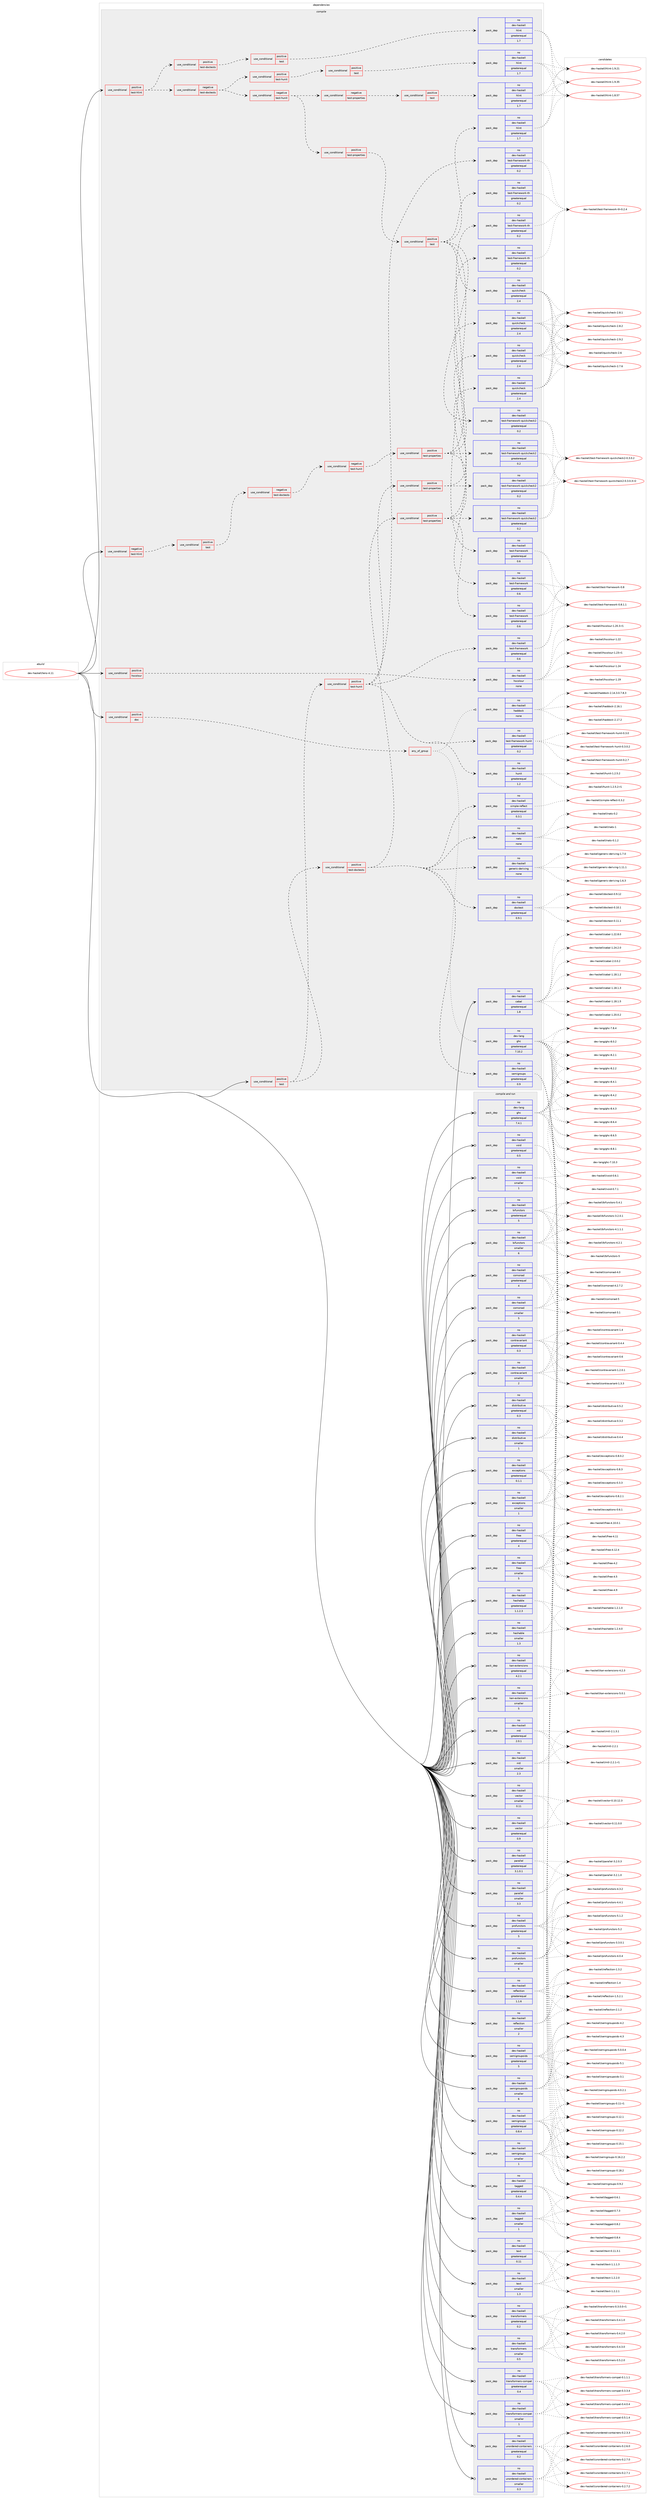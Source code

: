 digraph prolog {

# *************
# Graph options
# *************

newrank=true;
concentrate=true;
compound=true;
graph [rankdir=LR,fontname=Helvetica,fontsize=10,ranksep=1.5];#, ranksep=2.5, nodesep=0.2];
edge  [arrowhead=vee];
node  [fontname=Helvetica,fontsize=10];

# **********
# The ebuild
# **********

subgraph cluster_leftcol {
color=gray;
rank=same;
label=<<i>ebuild</i>>;
id [label="dev-haskell/lens-4.11", color=red, width=4, href="../dev-haskell/lens-4.11.svg"];
}

# ****************
# The dependencies
# ****************

subgraph cluster_midcol {
color=gray;
label=<<i>dependencies</i>>;
subgraph cluster_compile {
fillcolor="#eeeeee";
style=filled;
label=<<i>compile</i>>;
subgraph cond126529 {
dependency537747 [label=<<TABLE BORDER="0" CELLBORDER="1" CELLSPACING="0" CELLPADDING="4"><TR><TD ROWSPAN="3" CELLPADDING="10">use_conditional</TD></TR><TR><TD>negative</TD></TR><TR><TD>test-hlint</TD></TR></TABLE>>, shape=none, color=red];
subgraph cond126530 {
dependency537748 [label=<<TABLE BORDER="0" CELLBORDER="1" CELLSPACING="0" CELLPADDING="4"><TR><TD ROWSPAN="3" CELLPADDING="10">use_conditional</TD></TR><TR><TD>positive</TD></TR><TR><TD>test</TD></TR></TABLE>>, shape=none, color=red];
subgraph cond126531 {
dependency537749 [label=<<TABLE BORDER="0" CELLBORDER="1" CELLSPACING="0" CELLPADDING="4"><TR><TD ROWSPAN="3" CELLPADDING="10">use_conditional</TD></TR><TR><TD>negative</TD></TR><TR><TD>test-doctests</TD></TR></TABLE>>, shape=none, color=red];
subgraph cond126532 {
dependency537750 [label=<<TABLE BORDER="0" CELLBORDER="1" CELLSPACING="0" CELLPADDING="4"><TR><TD ROWSPAN="3" CELLPADDING="10">use_conditional</TD></TR><TR><TD>negative</TD></TR><TR><TD>test-hunit</TD></TR></TABLE>>, shape=none, color=red];
subgraph cond126533 {
dependency537751 [label=<<TABLE BORDER="0" CELLBORDER="1" CELLSPACING="0" CELLPADDING="4"><TR><TD ROWSPAN="3" CELLPADDING="10">use_conditional</TD></TR><TR><TD>positive</TD></TR><TR><TD>test-properties</TD></TR></TABLE>>, shape=none, color=red];
subgraph pack400735 {
dependency537752 [label=<<TABLE BORDER="0" CELLBORDER="1" CELLSPACING="0" CELLPADDING="4" WIDTH="220"><TR><TD ROWSPAN="6" CELLPADDING="30">pack_dep</TD></TR><TR><TD WIDTH="110">no</TD></TR><TR><TD>dev-haskell</TD></TR><TR><TD>quickcheck</TD></TR><TR><TD>greaterequal</TD></TR><TR><TD>2.4</TD></TR></TABLE>>, shape=none, color=blue];
}
dependency537751:e -> dependency537752:w [weight=20,style="dashed",arrowhead="vee"];
subgraph pack400736 {
dependency537753 [label=<<TABLE BORDER="0" CELLBORDER="1" CELLSPACING="0" CELLPADDING="4" WIDTH="220"><TR><TD ROWSPAN="6" CELLPADDING="30">pack_dep</TD></TR><TR><TD WIDTH="110">no</TD></TR><TR><TD>dev-haskell</TD></TR><TR><TD>test-framework</TD></TR><TR><TD>greaterequal</TD></TR><TR><TD>0.6</TD></TR></TABLE>>, shape=none, color=blue];
}
dependency537751:e -> dependency537753:w [weight=20,style="dashed",arrowhead="vee"];
subgraph pack400737 {
dependency537754 [label=<<TABLE BORDER="0" CELLBORDER="1" CELLSPACING="0" CELLPADDING="4" WIDTH="220"><TR><TD ROWSPAN="6" CELLPADDING="30">pack_dep</TD></TR><TR><TD WIDTH="110">no</TD></TR><TR><TD>dev-haskell</TD></TR><TR><TD>test-framework-quickcheck2</TD></TR><TR><TD>greaterequal</TD></TR><TR><TD>0.2</TD></TR></TABLE>>, shape=none, color=blue];
}
dependency537751:e -> dependency537754:w [weight=20,style="dashed",arrowhead="vee"];
subgraph pack400738 {
dependency537755 [label=<<TABLE BORDER="0" CELLBORDER="1" CELLSPACING="0" CELLPADDING="4" WIDTH="220"><TR><TD ROWSPAN="6" CELLPADDING="30">pack_dep</TD></TR><TR><TD WIDTH="110">no</TD></TR><TR><TD>dev-haskell</TD></TR><TR><TD>test-framework-th</TD></TR><TR><TD>greaterequal</TD></TR><TR><TD>0.2</TD></TR></TABLE>>, shape=none, color=blue];
}
dependency537751:e -> dependency537755:w [weight=20,style="dashed",arrowhead="vee"];
}
dependency537750:e -> dependency537751:w [weight=20,style="dashed",arrowhead="vee"];
}
dependency537749:e -> dependency537750:w [weight=20,style="dashed",arrowhead="vee"];
}
dependency537748:e -> dependency537749:w [weight=20,style="dashed",arrowhead="vee"];
}
dependency537747:e -> dependency537748:w [weight=20,style="dashed",arrowhead="vee"];
}
id:e -> dependency537747:w [weight=20,style="solid",arrowhead="vee"];
subgraph cond126534 {
dependency537756 [label=<<TABLE BORDER="0" CELLBORDER="1" CELLSPACING="0" CELLPADDING="4"><TR><TD ROWSPAN="3" CELLPADDING="10">use_conditional</TD></TR><TR><TD>positive</TD></TR><TR><TD>doc</TD></TR></TABLE>>, shape=none, color=red];
subgraph any10126 {
dependency537757 [label=<<TABLE BORDER="0" CELLBORDER="1" CELLSPACING="0" CELLPADDING="4"><TR><TD CELLPADDING="10">any_of_group</TD></TR></TABLE>>, shape=none, color=red];subgraph pack400739 {
dependency537758 [label=<<TABLE BORDER="0" CELLBORDER="1" CELLSPACING="0" CELLPADDING="4" WIDTH="220"><TR><TD ROWSPAN="6" CELLPADDING="30">pack_dep</TD></TR><TR><TD WIDTH="110">no</TD></TR><TR><TD>dev-haskell</TD></TR><TR><TD>haddock</TD></TR><TR><TD>none</TD></TR><TR><TD></TD></TR></TABLE>>, shape=none, color=blue];
}
dependency537757:e -> dependency537758:w [weight=20,style="dotted",arrowhead="oinv"];
subgraph pack400740 {
dependency537759 [label=<<TABLE BORDER="0" CELLBORDER="1" CELLSPACING="0" CELLPADDING="4" WIDTH="220"><TR><TD ROWSPAN="6" CELLPADDING="30">pack_dep</TD></TR><TR><TD WIDTH="110">no</TD></TR><TR><TD>dev-lang</TD></TR><TR><TD>ghc</TD></TR><TR><TD>greaterequal</TD></TR><TR><TD>7.10.2</TD></TR></TABLE>>, shape=none, color=blue];
}
dependency537757:e -> dependency537759:w [weight=20,style="dotted",arrowhead="oinv"];
}
dependency537756:e -> dependency537757:w [weight=20,style="dashed",arrowhead="vee"];
}
id:e -> dependency537756:w [weight=20,style="solid",arrowhead="vee"];
subgraph cond126535 {
dependency537760 [label=<<TABLE BORDER="0" CELLBORDER="1" CELLSPACING="0" CELLPADDING="4"><TR><TD ROWSPAN="3" CELLPADDING="10">use_conditional</TD></TR><TR><TD>positive</TD></TR><TR><TD>hscolour</TD></TR></TABLE>>, shape=none, color=red];
subgraph pack400741 {
dependency537761 [label=<<TABLE BORDER="0" CELLBORDER="1" CELLSPACING="0" CELLPADDING="4" WIDTH="220"><TR><TD ROWSPAN="6" CELLPADDING="30">pack_dep</TD></TR><TR><TD WIDTH="110">no</TD></TR><TR><TD>dev-haskell</TD></TR><TR><TD>hscolour</TD></TR><TR><TD>none</TD></TR><TR><TD></TD></TR></TABLE>>, shape=none, color=blue];
}
dependency537760:e -> dependency537761:w [weight=20,style="dashed",arrowhead="vee"];
}
id:e -> dependency537760:w [weight=20,style="solid",arrowhead="vee"];
subgraph cond126536 {
dependency537762 [label=<<TABLE BORDER="0" CELLBORDER="1" CELLSPACING="0" CELLPADDING="4"><TR><TD ROWSPAN="3" CELLPADDING="10">use_conditional</TD></TR><TR><TD>positive</TD></TR><TR><TD>test</TD></TR></TABLE>>, shape=none, color=red];
subgraph cond126537 {
dependency537763 [label=<<TABLE BORDER="0" CELLBORDER="1" CELLSPACING="0" CELLPADDING="4"><TR><TD ROWSPAN="3" CELLPADDING="10">use_conditional</TD></TR><TR><TD>positive</TD></TR><TR><TD>test-doctests</TD></TR></TABLE>>, shape=none, color=red];
subgraph pack400742 {
dependency537764 [label=<<TABLE BORDER="0" CELLBORDER="1" CELLSPACING="0" CELLPADDING="4" WIDTH="220"><TR><TD ROWSPAN="6" CELLPADDING="30">pack_dep</TD></TR><TR><TD WIDTH="110">no</TD></TR><TR><TD>dev-haskell</TD></TR><TR><TD>doctest</TD></TR><TR><TD>greaterequal</TD></TR><TR><TD>0.9.1</TD></TR></TABLE>>, shape=none, color=blue];
}
dependency537763:e -> dependency537764:w [weight=20,style="dashed",arrowhead="vee"];
subgraph pack400743 {
dependency537765 [label=<<TABLE BORDER="0" CELLBORDER="1" CELLSPACING="0" CELLPADDING="4" WIDTH="220"><TR><TD ROWSPAN="6" CELLPADDING="30">pack_dep</TD></TR><TR><TD WIDTH="110">no</TD></TR><TR><TD>dev-haskell</TD></TR><TR><TD>generic-deriving</TD></TR><TR><TD>none</TD></TR><TR><TD></TD></TR></TABLE>>, shape=none, color=blue];
}
dependency537763:e -> dependency537765:w [weight=20,style="dashed",arrowhead="vee"];
subgraph pack400744 {
dependency537766 [label=<<TABLE BORDER="0" CELLBORDER="1" CELLSPACING="0" CELLPADDING="4" WIDTH="220"><TR><TD ROWSPAN="6" CELLPADDING="30">pack_dep</TD></TR><TR><TD WIDTH="110">no</TD></TR><TR><TD>dev-haskell</TD></TR><TR><TD>nats</TD></TR><TR><TD>none</TD></TR><TR><TD></TD></TR></TABLE>>, shape=none, color=blue];
}
dependency537763:e -> dependency537766:w [weight=20,style="dashed",arrowhead="vee"];
subgraph pack400745 {
dependency537767 [label=<<TABLE BORDER="0" CELLBORDER="1" CELLSPACING="0" CELLPADDING="4" WIDTH="220"><TR><TD ROWSPAN="6" CELLPADDING="30">pack_dep</TD></TR><TR><TD WIDTH="110">no</TD></TR><TR><TD>dev-haskell</TD></TR><TR><TD>semigroups</TD></TR><TR><TD>greaterequal</TD></TR><TR><TD>0.9</TD></TR></TABLE>>, shape=none, color=blue];
}
dependency537763:e -> dependency537767:w [weight=20,style="dashed",arrowhead="vee"];
subgraph pack400746 {
dependency537768 [label=<<TABLE BORDER="0" CELLBORDER="1" CELLSPACING="0" CELLPADDING="4" WIDTH="220"><TR><TD ROWSPAN="6" CELLPADDING="30">pack_dep</TD></TR><TR><TD WIDTH="110">no</TD></TR><TR><TD>dev-haskell</TD></TR><TR><TD>simple-reflect</TD></TR><TR><TD>greaterequal</TD></TR><TR><TD>0.3.1</TD></TR></TABLE>>, shape=none, color=blue];
}
dependency537763:e -> dependency537768:w [weight=20,style="dashed",arrowhead="vee"];
subgraph cond126538 {
dependency537769 [label=<<TABLE BORDER="0" CELLBORDER="1" CELLSPACING="0" CELLPADDING="4"><TR><TD ROWSPAN="3" CELLPADDING="10">use_conditional</TD></TR><TR><TD>positive</TD></TR><TR><TD>test-properties</TD></TR></TABLE>>, shape=none, color=red];
subgraph pack400747 {
dependency537770 [label=<<TABLE BORDER="0" CELLBORDER="1" CELLSPACING="0" CELLPADDING="4" WIDTH="220"><TR><TD ROWSPAN="6" CELLPADDING="30">pack_dep</TD></TR><TR><TD WIDTH="110">no</TD></TR><TR><TD>dev-haskell</TD></TR><TR><TD>quickcheck</TD></TR><TR><TD>greaterequal</TD></TR><TR><TD>2.4</TD></TR></TABLE>>, shape=none, color=blue];
}
dependency537769:e -> dependency537770:w [weight=20,style="dashed",arrowhead="vee"];
subgraph pack400748 {
dependency537771 [label=<<TABLE BORDER="0" CELLBORDER="1" CELLSPACING="0" CELLPADDING="4" WIDTH="220"><TR><TD ROWSPAN="6" CELLPADDING="30">pack_dep</TD></TR><TR><TD WIDTH="110">no</TD></TR><TR><TD>dev-haskell</TD></TR><TR><TD>test-framework</TD></TR><TR><TD>greaterequal</TD></TR><TR><TD>0.6</TD></TR></TABLE>>, shape=none, color=blue];
}
dependency537769:e -> dependency537771:w [weight=20,style="dashed",arrowhead="vee"];
subgraph pack400749 {
dependency537772 [label=<<TABLE BORDER="0" CELLBORDER="1" CELLSPACING="0" CELLPADDING="4" WIDTH="220"><TR><TD ROWSPAN="6" CELLPADDING="30">pack_dep</TD></TR><TR><TD WIDTH="110">no</TD></TR><TR><TD>dev-haskell</TD></TR><TR><TD>test-framework-quickcheck2</TD></TR><TR><TD>greaterequal</TD></TR><TR><TD>0.2</TD></TR></TABLE>>, shape=none, color=blue];
}
dependency537769:e -> dependency537772:w [weight=20,style="dashed",arrowhead="vee"];
subgraph pack400750 {
dependency537773 [label=<<TABLE BORDER="0" CELLBORDER="1" CELLSPACING="0" CELLPADDING="4" WIDTH="220"><TR><TD ROWSPAN="6" CELLPADDING="30">pack_dep</TD></TR><TR><TD WIDTH="110">no</TD></TR><TR><TD>dev-haskell</TD></TR><TR><TD>test-framework-th</TD></TR><TR><TD>greaterequal</TD></TR><TR><TD>0.2</TD></TR></TABLE>>, shape=none, color=blue];
}
dependency537769:e -> dependency537773:w [weight=20,style="dashed",arrowhead="vee"];
}
dependency537763:e -> dependency537769:w [weight=20,style="dashed",arrowhead="vee"];
}
dependency537762:e -> dependency537763:w [weight=20,style="dashed",arrowhead="vee"];
subgraph cond126539 {
dependency537774 [label=<<TABLE BORDER="0" CELLBORDER="1" CELLSPACING="0" CELLPADDING="4"><TR><TD ROWSPAN="3" CELLPADDING="10">use_conditional</TD></TR><TR><TD>positive</TD></TR><TR><TD>test-hunit</TD></TR></TABLE>>, shape=none, color=red];
subgraph pack400751 {
dependency537775 [label=<<TABLE BORDER="0" CELLBORDER="1" CELLSPACING="0" CELLPADDING="4" WIDTH="220"><TR><TD ROWSPAN="6" CELLPADDING="30">pack_dep</TD></TR><TR><TD WIDTH="110">no</TD></TR><TR><TD>dev-haskell</TD></TR><TR><TD>hunit</TD></TR><TR><TD>greaterequal</TD></TR><TR><TD>1.2</TD></TR></TABLE>>, shape=none, color=blue];
}
dependency537774:e -> dependency537775:w [weight=20,style="dashed",arrowhead="vee"];
subgraph pack400752 {
dependency537776 [label=<<TABLE BORDER="0" CELLBORDER="1" CELLSPACING="0" CELLPADDING="4" WIDTH="220"><TR><TD ROWSPAN="6" CELLPADDING="30">pack_dep</TD></TR><TR><TD WIDTH="110">no</TD></TR><TR><TD>dev-haskell</TD></TR><TR><TD>test-framework</TD></TR><TR><TD>greaterequal</TD></TR><TR><TD>0.6</TD></TR></TABLE>>, shape=none, color=blue];
}
dependency537774:e -> dependency537776:w [weight=20,style="dashed",arrowhead="vee"];
subgraph pack400753 {
dependency537777 [label=<<TABLE BORDER="0" CELLBORDER="1" CELLSPACING="0" CELLPADDING="4" WIDTH="220"><TR><TD ROWSPAN="6" CELLPADDING="30">pack_dep</TD></TR><TR><TD WIDTH="110">no</TD></TR><TR><TD>dev-haskell</TD></TR><TR><TD>test-framework-hunit</TD></TR><TR><TD>greaterequal</TD></TR><TR><TD>0.2</TD></TR></TABLE>>, shape=none, color=blue];
}
dependency537774:e -> dependency537777:w [weight=20,style="dashed",arrowhead="vee"];
subgraph pack400754 {
dependency537778 [label=<<TABLE BORDER="0" CELLBORDER="1" CELLSPACING="0" CELLPADDING="4" WIDTH="220"><TR><TD ROWSPAN="6" CELLPADDING="30">pack_dep</TD></TR><TR><TD WIDTH="110">no</TD></TR><TR><TD>dev-haskell</TD></TR><TR><TD>test-framework-th</TD></TR><TR><TD>greaterequal</TD></TR><TR><TD>0.2</TD></TR></TABLE>>, shape=none, color=blue];
}
dependency537774:e -> dependency537778:w [weight=20,style="dashed",arrowhead="vee"];
subgraph cond126540 {
dependency537779 [label=<<TABLE BORDER="0" CELLBORDER="1" CELLSPACING="0" CELLPADDING="4"><TR><TD ROWSPAN="3" CELLPADDING="10">use_conditional</TD></TR><TR><TD>positive</TD></TR><TR><TD>test-properties</TD></TR></TABLE>>, shape=none, color=red];
subgraph pack400755 {
dependency537780 [label=<<TABLE BORDER="0" CELLBORDER="1" CELLSPACING="0" CELLPADDING="4" WIDTH="220"><TR><TD ROWSPAN="6" CELLPADDING="30">pack_dep</TD></TR><TR><TD WIDTH="110">no</TD></TR><TR><TD>dev-haskell</TD></TR><TR><TD>quickcheck</TD></TR><TR><TD>greaterequal</TD></TR><TR><TD>2.4</TD></TR></TABLE>>, shape=none, color=blue];
}
dependency537779:e -> dependency537780:w [weight=20,style="dashed",arrowhead="vee"];
subgraph pack400756 {
dependency537781 [label=<<TABLE BORDER="0" CELLBORDER="1" CELLSPACING="0" CELLPADDING="4" WIDTH="220"><TR><TD ROWSPAN="6" CELLPADDING="30">pack_dep</TD></TR><TR><TD WIDTH="110">no</TD></TR><TR><TD>dev-haskell</TD></TR><TR><TD>test-framework-quickcheck2</TD></TR><TR><TD>greaterequal</TD></TR><TR><TD>0.2</TD></TR></TABLE>>, shape=none, color=blue];
}
dependency537779:e -> dependency537781:w [weight=20,style="dashed",arrowhead="vee"];
}
dependency537774:e -> dependency537779:w [weight=20,style="dashed",arrowhead="vee"];
}
dependency537762:e -> dependency537774:w [weight=20,style="dashed",arrowhead="vee"];
}
id:e -> dependency537762:w [weight=20,style="solid",arrowhead="vee"];
subgraph cond126541 {
dependency537782 [label=<<TABLE BORDER="0" CELLBORDER="1" CELLSPACING="0" CELLPADDING="4"><TR><TD ROWSPAN="3" CELLPADDING="10">use_conditional</TD></TR><TR><TD>positive</TD></TR><TR><TD>test-hlint</TD></TR></TABLE>>, shape=none, color=red];
subgraph cond126542 {
dependency537783 [label=<<TABLE BORDER="0" CELLBORDER="1" CELLSPACING="0" CELLPADDING="4"><TR><TD ROWSPAN="3" CELLPADDING="10">use_conditional</TD></TR><TR><TD>positive</TD></TR><TR><TD>test-doctests</TD></TR></TABLE>>, shape=none, color=red];
subgraph cond126543 {
dependency537784 [label=<<TABLE BORDER="0" CELLBORDER="1" CELLSPACING="0" CELLPADDING="4"><TR><TD ROWSPAN="3" CELLPADDING="10">use_conditional</TD></TR><TR><TD>positive</TD></TR><TR><TD>test</TD></TR></TABLE>>, shape=none, color=red];
subgraph pack400757 {
dependency537785 [label=<<TABLE BORDER="0" CELLBORDER="1" CELLSPACING="0" CELLPADDING="4" WIDTH="220"><TR><TD ROWSPAN="6" CELLPADDING="30">pack_dep</TD></TR><TR><TD WIDTH="110">no</TD></TR><TR><TD>dev-haskell</TD></TR><TR><TD>hlint</TD></TR><TR><TD>greaterequal</TD></TR><TR><TD>1.7</TD></TR></TABLE>>, shape=none, color=blue];
}
dependency537784:e -> dependency537785:w [weight=20,style="dashed",arrowhead="vee"];
}
dependency537783:e -> dependency537784:w [weight=20,style="dashed",arrowhead="vee"];
}
dependency537782:e -> dependency537783:w [weight=20,style="dashed",arrowhead="vee"];
subgraph cond126544 {
dependency537786 [label=<<TABLE BORDER="0" CELLBORDER="1" CELLSPACING="0" CELLPADDING="4"><TR><TD ROWSPAN="3" CELLPADDING="10">use_conditional</TD></TR><TR><TD>negative</TD></TR><TR><TD>test-doctests</TD></TR></TABLE>>, shape=none, color=red];
subgraph cond126545 {
dependency537787 [label=<<TABLE BORDER="0" CELLBORDER="1" CELLSPACING="0" CELLPADDING="4"><TR><TD ROWSPAN="3" CELLPADDING="10">use_conditional</TD></TR><TR><TD>positive</TD></TR><TR><TD>test-hunit</TD></TR></TABLE>>, shape=none, color=red];
subgraph cond126546 {
dependency537788 [label=<<TABLE BORDER="0" CELLBORDER="1" CELLSPACING="0" CELLPADDING="4"><TR><TD ROWSPAN="3" CELLPADDING="10">use_conditional</TD></TR><TR><TD>positive</TD></TR><TR><TD>test</TD></TR></TABLE>>, shape=none, color=red];
subgraph pack400758 {
dependency537789 [label=<<TABLE BORDER="0" CELLBORDER="1" CELLSPACING="0" CELLPADDING="4" WIDTH="220"><TR><TD ROWSPAN="6" CELLPADDING="30">pack_dep</TD></TR><TR><TD WIDTH="110">no</TD></TR><TR><TD>dev-haskell</TD></TR><TR><TD>hlint</TD></TR><TR><TD>greaterequal</TD></TR><TR><TD>1.7</TD></TR></TABLE>>, shape=none, color=blue];
}
dependency537788:e -> dependency537789:w [weight=20,style="dashed",arrowhead="vee"];
}
dependency537787:e -> dependency537788:w [weight=20,style="dashed",arrowhead="vee"];
}
dependency537786:e -> dependency537787:w [weight=20,style="dashed",arrowhead="vee"];
subgraph cond126547 {
dependency537790 [label=<<TABLE BORDER="0" CELLBORDER="1" CELLSPACING="0" CELLPADDING="4"><TR><TD ROWSPAN="3" CELLPADDING="10">use_conditional</TD></TR><TR><TD>negative</TD></TR><TR><TD>test-hunit</TD></TR></TABLE>>, shape=none, color=red];
subgraph cond126548 {
dependency537791 [label=<<TABLE BORDER="0" CELLBORDER="1" CELLSPACING="0" CELLPADDING="4"><TR><TD ROWSPAN="3" CELLPADDING="10">use_conditional</TD></TR><TR><TD>positive</TD></TR><TR><TD>test-properties</TD></TR></TABLE>>, shape=none, color=red];
subgraph cond126549 {
dependency537792 [label=<<TABLE BORDER="0" CELLBORDER="1" CELLSPACING="0" CELLPADDING="4"><TR><TD ROWSPAN="3" CELLPADDING="10">use_conditional</TD></TR><TR><TD>positive</TD></TR><TR><TD>test</TD></TR></TABLE>>, shape=none, color=red];
subgraph pack400759 {
dependency537793 [label=<<TABLE BORDER="0" CELLBORDER="1" CELLSPACING="0" CELLPADDING="4" WIDTH="220"><TR><TD ROWSPAN="6" CELLPADDING="30">pack_dep</TD></TR><TR><TD WIDTH="110">no</TD></TR><TR><TD>dev-haskell</TD></TR><TR><TD>hlint</TD></TR><TR><TD>greaterequal</TD></TR><TR><TD>1.7</TD></TR></TABLE>>, shape=none, color=blue];
}
dependency537792:e -> dependency537793:w [weight=20,style="dashed",arrowhead="vee"];
subgraph pack400760 {
dependency537794 [label=<<TABLE BORDER="0" CELLBORDER="1" CELLSPACING="0" CELLPADDING="4" WIDTH="220"><TR><TD ROWSPAN="6" CELLPADDING="30">pack_dep</TD></TR><TR><TD WIDTH="110">no</TD></TR><TR><TD>dev-haskell</TD></TR><TR><TD>quickcheck</TD></TR><TR><TD>greaterequal</TD></TR><TR><TD>2.4</TD></TR></TABLE>>, shape=none, color=blue];
}
dependency537792:e -> dependency537794:w [weight=20,style="dashed",arrowhead="vee"];
subgraph pack400761 {
dependency537795 [label=<<TABLE BORDER="0" CELLBORDER="1" CELLSPACING="0" CELLPADDING="4" WIDTH="220"><TR><TD ROWSPAN="6" CELLPADDING="30">pack_dep</TD></TR><TR><TD WIDTH="110">no</TD></TR><TR><TD>dev-haskell</TD></TR><TR><TD>test-framework</TD></TR><TR><TD>greaterequal</TD></TR><TR><TD>0.6</TD></TR></TABLE>>, shape=none, color=blue];
}
dependency537792:e -> dependency537795:w [weight=20,style="dashed",arrowhead="vee"];
subgraph pack400762 {
dependency537796 [label=<<TABLE BORDER="0" CELLBORDER="1" CELLSPACING="0" CELLPADDING="4" WIDTH="220"><TR><TD ROWSPAN="6" CELLPADDING="30">pack_dep</TD></TR><TR><TD WIDTH="110">no</TD></TR><TR><TD>dev-haskell</TD></TR><TR><TD>test-framework-quickcheck2</TD></TR><TR><TD>greaterequal</TD></TR><TR><TD>0.2</TD></TR></TABLE>>, shape=none, color=blue];
}
dependency537792:e -> dependency537796:w [weight=20,style="dashed",arrowhead="vee"];
subgraph pack400763 {
dependency537797 [label=<<TABLE BORDER="0" CELLBORDER="1" CELLSPACING="0" CELLPADDING="4" WIDTH="220"><TR><TD ROWSPAN="6" CELLPADDING="30">pack_dep</TD></TR><TR><TD WIDTH="110">no</TD></TR><TR><TD>dev-haskell</TD></TR><TR><TD>test-framework-th</TD></TR><TR><TD>greaterequal</TD></TR><TR><TD>0.2</TD></TR></TABLE>>, shape=none, color=blue];
}
dependency537792:e -> dependency537797:w [weight=20,style="dashed",arrowhead="vee"];
}
dependency537791:e -> dependency537792:w [weight=20,style="dashed",arrowhead="vee"];
}
dependency537790:e -> dependency537791:w [weight=20,style="dashed",arrowhead="vee"];
subgraph cond126550 {
dependency537798 [label=<<TABLE BORDER="0" CELLBORDER="1" CELLSPACING="0" CELLPADDING="4"><TR><TD ROWSPAN="3" CELLPADDING="10">use_conditional</TD></TR><TR><TD>negative</TD></TR><TR><TD>test-properties</TD></TR></TABLE>>, shape=none, color=red];
subgraph cond126551 {
dependency537799 [label=<<TABLE BORDER="0" CELLBORDER="1" CELLSPACING="0" CELLPADDING="4"><TR><TD ROWSPAN="3" CELLPADDING="10">use_conditional</TD></TR><TR><TD>positive</TD></TR><TR><TD>test</TD></TR></TABLE>>, shape=none, color=red];
subgraph pack400764 {
dependency537800 [label=<<TABLE BORDER="0" CELLBORDER="1" CELLSPACING="0" CELLPADDING="4" WIDTH="220"><TR><TD ROWSPAN="6" CELLPADDING="30">pack_dep</TD></TR><TR><TD WIDTH="110">no</TD></TR><TR><TD>dev-haskell</TD></TR><TR><TD>hlint</TD></TR><TR><TD>greaterequal</TD></TR><TR><TD>1.7</TD></TR></TABLE>>, shape=none, color=blue];
}
dependency537799:e -> dependency537800:w [weight=20,style="dashed",arrowhead="vee"];
}
dependency537798:e -> dependency537799:w [weight=20,style="dashed",arrowhead="vee"];
}
dependency537790:e -> dependency537798:w [weight=20,style="dashed",arrowhead="vee"];
}
dependency537786:e -> dependency537790:w [weight=20,style="dashed",arrowhead="vee"];
}
dependency537782:e -> dependency537786:w [weight=20,style="dashed",arrowhead="vee"];
}
id:e -> dependency537782:w [weight=20,style="solid",arrowhead="vee"];
subgraph pack400765 {
dependency537801 [label=<<TABLE BORDER="0" CELLBORDER="1" CELLSPACING="0" CELLPADDING="4" WIDTH="220"><TR><TD ROWSPAN="6" CELLPADDING="30">pack_dep</TD></TR><TR><TD WIDTH="110">no</TD></TR><TR><TD>dev-haskell</TD></TR><TR><TD>cabal</TD></TR><TR><TD>greaterequal</TD></TR><TR><TD>1.8</TD></TR></TABLE>>, shape=none, color=blue];
}
id:e -> dependency537801:w [weight=20,style="solid",arrowhead="vee"];
}
subgraph cluster_compileandrun {
fillcolor="#eeeeee";
style=filled;
label=<<i>compile and run</i>>;
subgraph pack400766 {
dependency537802 [label=<<TABLE BORDER="0" CELLBORDER="1" CELLSPACING="0" CELLPADDING="4" WIDTH="220"><TR><TD ROWSPAN="6" CELLPADDING="30">pack_dep</TD></TR><TR><TD WIDTH="110">no</TD></TR><TR><TD>dev-haskell</TD></TR><TR><TD>bifunctors</TD></TR><TR><TD>greaterequal</TD></TR><TR><TD>5</TD></TR></TABLE>>, shape=none, color=blue];
}
id:e -> dependency537802:w [weight=20,style="solid",arrowhead="odotvee"];
subgraph pack400767 {
dependency537803 [label=<<TABLE BORDER="0" CELLBORDER="1" CELLSPACING="0" CELLPADDING="4" WIDTH="220"><TR><TD ROWSPAN="6" CELLPADDING="30">pack_dep</TD></TR><TR><TD WIDTH="110">no</TD></TR><TR><TD>dev-haskell</TD></TR><TR><TD>bifunctors</TD></TR><TR><TD>smaller</TD></TR><TR><TD>6</TD></TR></TABLE>>, shape=none, color=blue];
}
id:e -> dependency537803:w [weight=20,style="solid",arrowhead="odotvee"];
subgraph pack400768 {
dependency537804 [label=<<TABLE BORDER="0" CELLBORDER="1" CELLSPACING="0" CELLPADDING="4" WIDTH="220"><TR><TD ROWSPAN="6" CELLPADDING="30">pack_dep</TD></TR><TR><TD WIDTH="110">no</TD></TR><TR><TD>dev-haskell</TD></TR><TR><TD>comonad</TD></TR><TR><TD>greaterequal</TD></TR><TR><TD>4</TD></TR></TABLE>>, shape=none, color=blue];
}
id:e -> dependency537804:w [weight=20,style="solid",arrowhead="odotvee"];
subgraph pack400769 {
dependency537805 [label=<<TABLE BORDER="0" CELLBORDER="1" CELLSPACING="0" CELLPADDING="4" WIDTH="220"><TR><TD ROWSPAN="6" CELLPADDING="30">pack_dep</TD></TR><TR><TD WIDTH="110">no</TD></TR><TR><TD>dev-haskell</TD></TR><TR><TD>comonad</TD></TR><TR><TD>smaller</TD></TR><TR><TD>5</TD></TR></TABLE>>, shape=none, color=blue];
}
id:e -> dependency537805:w [weight=20,style="solid",arrowhead="odotvee"];
subgraph pack400770 {
dependency537806 [label=<<TABLE BORDER="0" CELLBORDER="1" CELLSPACING="0" CELLPADDING="4" WIDTH="220"><TR><TD ROWSPAN="6" CELLPADDING="30">pack_dep</TD></TR><TR><TD WIDTH="110">no</TD></TR><TR><TD>dev-haskell</TD></TR><TR><TD>contravariant</TD></TR><TR><TD>greaterequal</TD></TR><TR><TD>0.3</TD></TR></TABLE>>, shape=none, color=blue];
}
id:e -> dependency537806:w [weight=20,style="solid",arrowhead="odotvee"];
subgraph pack400771 {
dependency537807 [label=<<TABLE BORDER="0" CELLBORDER="1" CELLSPACING="0" CELLPADDING="4" WIDTH="220"><TR><TD ROWSPAN="6" CELLPADDING="30">pack_dep</TD></TR><TR><TD WIDTH="110">no</TD></TR><TR><TD>dev-haskell</TD></TR><TR><TD>contravariant</TD></TR><TR><TD>smaller</TD></TR><TR><TD>2</TD></TR></TABLE>>, shape=none, color=blue];
}
id:e -> dependency537807:w [weight=20,style="solid",arrowhead="odotvee"];
subgraph pack400772 {
dependency537808 [label=<<TABLE BORDER="0" CELLBORDER="1" CELLSPACING="0" CELLPADDING="4" WIDTH="220"><TR><TD ROWSPAN="6" CELLPADDING="30">pack_dep</TD></TR><TR><TD WIDTH="110">no</TD></TR><TR><TD>dev-haskell</TD></TR><TR><TD>distributive</TD></TR><TR><TD>greaterequal</TD></TR><TR><TD>0.3</TD></TR></TABLE>>, shape=none, color=blue];
}
id:e -> dependency537808:w [weight=20,style="solid",arrowhead="odotvee"];
subgraph pack400773 {
dependency537809 [label=<<TABLE BORDER="0" CELLBORDER="1" CELLSPACING="0" CELLPADDING="4" WIDTH="220"><TR><TD ROWSPAN="6" CELLPADDING="30">pack_dep</TD></TR><TR><TD WIDTH="110">no</TD></TR><TR><TD>dev-haskell</TD></TR><TR><TD>distributive</TD></TR><TR><TD>smaller</TD></TR><TR><TD>1</TD></TR></TABLE>>, shape=none, color=blue];
}
id:e -> dependency537809:w [weight=20,style="solid",arrowhead="odotvee"];
subgraph pack400774 {
dependency537810 [label=<<TABLE BORDER="0" CELLBORDER="1" CELLSPACING="0" CELLPADDING="4" WIDTH="220"><TR><TD ROWSPAN="6" CELLPADDING="30">pack_dep</TD></TR><TR><TD WIDTH="110">no</TD></TR><TR><TD>dev-haskell</TD></TR><TR><TD>exceptions</TD></TR><TR><TD>greaterequal</TD></TR><TR><TD>0.1.1</TD></TR></TABLE>>, shape=none, color=blue];
}
id:e -> dependency537810:w [weight=20,style="solid",arrowhead="odotvee"];
subgraph pack400775 {
dependency537811 [label=<<TABLE BORDER="0" CELLBORDER="1" CELLSPACING="0" CELLPADDING="4" WIDTH="220"><TR><TD ROWSPAN="6" CELLPADDING="30">pack_dep</TD></TR><TR><TD WIDTH="110">no</TD></TR><TR><TD>dev-haskell</TD></TR><TR><TD>exceptions</TD></TR><TR><TD>smaller</TD></TR><TR><TD>1</TD></TR></TABLE>>, shape=none, color=blue];
}
id:e -> dependency537811:w [weight=20,style="solid",arrowhead="odotvee"];
subgraph pack400776 {
dependency537812 [label=<<TABLE BORDER="0" CELLBORDER="1" CELLSPACING="0" CELLPADDING="4" WIDTH="220"><TR><TD ROWSPAN="6" CELLPADDING="30">pack_dep</TD></TR><TR><TD WIDTH="110">no</TD></TR><TR><TD>dev-haskell</TD></TR><TR><TD>free</TD></TR><TR><TD>greaterequal</TD></TR><TR><TD>4</TD></TR></TABLE>>, shape=none, color=blue];
}
id:e -> dependency537812:w [weight=20,style="solid",arrowhead="odotvee"];
subgraph pack400777 {
dependency537813 [label=<<TABLE BORDER="0" CELLBORDER="1" CELLSPACING="0" CELLPADDING="4" WIDTH="220"><TR><TD ROWSPAN="6" CELLPADDING="30">pack_dep</TD></TR><TR><TD WIDTH="110">no</TD></TR><TR><TD>dev-haskell</TD></TR><TR><TD>free</TD></TR><TR><TD>smaller</TD></TR><TR><TD>5</TD></TR></TABLE>>, shape=none, color=blue];
}
id:e -> dependency537813:w [weight=20,style="solid",arrowhead="odotvee"];
subgraph pack400778 {
dependency537814 [label=<<TABLE BORDER="0" CELLBORDER="1" CELLSPACING="0" CELLPADDING="4" WIDTH="220"><TR><TD ROWSPAN="6" CELLPADDING="30">pack_dep</TD></TR><TR><TD WIDTH="110">no</TD></TR><TR><TD>dev-haskell</TD></TR><TR><TD>hashable</TD></TR><TR><TD>greaterequal</TD></TR><TR><TD>1.1.2.3</TD></TR></TABLE>>, shape=none, color=blue];
}
id:e -> dependency537814:w [weight=20,style="solid",arrowhead="odotvee"];
subgraph pack400779 {
dependency537815 [label=<<TABLE BORDER="0" CELLBORDER="1" CELLSPACING="0" CELLPADDING="4" WIDTH="220"><TR><TD ROWSPAN="6" CELLPADDING="30">pack_dep</TD></TR><TR><TD WIDTH="110">no</TD></TR><TR><TD>dev-haskell</TD></TR><TR><TD>hashable</TD></TR><TR><TD>smaller</TD></TR><TR><TD>1.3</TD></TR></TABLE>>, shape=none, color=blue];
}
id:e -> dependency537815:w [weight=20,style="solid",arrowhead="odotvee"];
subgraph pack400780 {
dependency537816 [label=<<TABLE BORDER="0" CELLBORDER="1" CELLSPACING="0" CELLPADDING="4" WIDTH="220"><TR><TD ROWSPAN="6" CELLPADDING="30">pack_dep</TD></TR><TR><TD WIDTH="110">no</TD></TR><TR><TD>dev-haskell</TD></TR><TR><TD>kan-extensions</TD></TR><TR><TD>greaterequal</TD></TR><TR><TD>4.2.1</TD></TR></TABLE>>, shape=none, color=blue];
}
id:e -> dependency537816:w [weight=20,style="solid",arrowhead="odotvee"];
subgraph pack400781 {
dependency537817 [label=<<TABLE BORDER="0" CELLBORDER="1" CELLSPACING="0" CELLPADDING="4" WIDTH="220"><TR><TD ROWSPAN="6" CELLPADDING="30">pack_dep</TD></TR><TR><TD WIDTH="110">no</TD></TR><TR><TD>dev-haskell</TD></TR><TR><TD>kan-extensions</TD></TR><TR><TD>smaller</TD></TR><TR><TD>5</TD></TR></TABLE>>, shape=none, color=blue];
}
id:e -> dependency537817:w [weight=20,style="solid",arrowhead="odotvee"];
subgraph pack400782 {
dependency537818 [label=<<TABLE BORDER="0" CELLBORDER="1" CELLSPACING="0" CELLPADDING="4" WIDTH="220"><TR><TD ROWSPAN="6" CELLPADDING="30">pack_dep</TD></TR><TR><TD WIDTH="110">no</TD></TR><TR><TD>dev-haskell</TD></TR><TR><TD>mtl</TD></TR><TR><TD>greaterequal</TD></TR><TR><TD>2.0.1</TD></TR></TABLE>>, shape=none, color=blue];
}
id:e -> dependency537818:w [weight=20,style="solid",arrowhead="odotvee"];
subgraph pack400783 {
dependency537819 [label=<<TABLE BORDER="0" CELLBORDER="1" CELLSPACING="0" CELLPADDING="4" WIDTH="220"><TR><TD ROWSPAN="6" CELLPADDING="30">pack_dep</TD></TR><TR><TD WIDTH="110">no</TD></TR><TR><TD>dev-haskell</TD></TR><TR><TD>mtl</TD></TR><TR><TD>smaller</TD></TR><TR><TD>2.3</TD></TR></TABLE>>, shape=none, color=blue];
}
id:e -> dependency537819:w [weight=20,style="solid",arrowhead="odotvee"];
subgraph pack400784 {
dependency537820 [label=<<TABLE BORDER="0" CELLBORDER="1" CELLSPACING="0" CELLPADDING="4" WIDTH="220"><TR><TD ROWSPAN="6" CELLPADDING="30">pack_dep</TD></TR><TR><TD WIDTH="110">no</TD></TR><TR><TD>dev-haskell</TD></TR><TR><TD>parallel</TD></TR><TR><TD>greaterequal</TD></TR><TR><TD>3.1.0.1</TD></TR></TABLE>>, shape=none, color=blue];
}
id:e -> dependency537820:w [weight=20,style="solid",arrowhead="odotvee"];
subgraph pack400785 {
dependency537821 [label=<<TABLE BORDER="0" CELLBORDER="1" CELLSPACING="0" CELLPADDING="4" WIDTH="220"><TR><TD ROWSPAN="6" CELLPADDING="30">pack_dep</TD></TR><TR><TD WIDTH="110">no</TD></TR><TR><TD>dev-haskell</TD></TR><TR><TD>parallel</TD></TR><TR><TD>smaller</TD></TR><TR><TD>3.3</TD></TR></TABLE>>, shape=none, color=blue];
}
id:e -> dependency537821:w [weight=20,style="solid",arrowhead="odotvee"];
subgraph pack400786 {
dependency537822 [label=<<TABLE BORDER="0" CELLBORDER="1" CELLSPACING="0" CELLPADDING="4" WIDTH="220"><TR><TD ROWSPAN="6" CELLPADDING="30">pack_dep</TD></TR><TR><TD WIDTH="110">no</TD></TR><TR><TD>dev-haskell</TD></TR><TR><TD>profunctors</TD></TR><TR><TD>greaterequal</TD></TR><TR><TD>5</TD></TR></TABLE>>, shape=none, color=blue];
}
id:e -> dependency537822:w [weight=20,style="solid",arrowhead="odotvee"];
subgraph pack400787 {
dependency537823 [label=<<TABLE BORDER="0" CELLBORDER="1" CELLSPACING="0" CELLPADDING="4" WIDTH="220"><TR><TD ROWSPAN="6" CELLPADDING="30">pack_dep</TD></TR><TR><TD WIDTH="110">no</TD></TR><TR><TD>dev-haskell</TD></TR><TR><TD>profunctors</TD></TR><TR><TD>smaller</TD></TR><TR><TD>6</TD></TR></TABLE>>, shape=none, color=blue];
}
id:e -> dependency537823:w [weight=20,style="solid",arrowhead="odotvee"];
subgraph pack400788 {
dependency537824 [label=<<TABLE BORDER="0" CELLBORDER="1" CELLSPACING="0" CELLPADDING="4" WIDTH="220"><TR><TD ROWSPAN="6" CELLPADDING="30">pack_dep</TD></TR><TR><TD WIDTH="110">no</TD></TR><TR><TD>dev-haskell</TD></TR><TR><TD>reflection</TD></TR><TR><TD>greaterequal</TD></TR><TR><TD>1.1.6</TD></TR></TABLE>>, shape=none, color=blue];
}
id:e -> dependency537824:w [weight=20,style="solid",arrowhead="odotvee"];
subgraph pack400789 {
dependency537825 [label=<<TABLE BORDER="0" CELLBORDER="1" CELLSPACING="0" CELLPADDING="4" WIDTH="220"><TR><TD ROWSPAN="6" CELLPADDING="30">pack_dep</TD></TR><TR><TD WIDTH="110">no</TD></TR><TR><TD>dev-haskell</TD></TR><TR><TD>reflection</TD></TR><TR><TD>smaller</TD></TR><TR><TD>2</TD></TR></TABLE>>, shape=none, color=blue];
}
id:e -> dependency537825:w [weight=20,style="solid",arrowhead="odotvee"];
subgraph pack400790 {
dependency537826 [label=<<TABLE BORDER="0" CELLBORDER="1" CELLSPACING="0" CELLPADDING="4" WIDTH="220"><TR><TD ROWSPAN="6" CELLPADDING="30">pack_dep</TD></TR><TR><TD WIDTH="110">no</TD></TR><TR><TD>dev-haskell</TD></TR><TR><TD>semigroupoids</TD></TR><TR><TD>greaterequal</TD></TR><TR><TD>5</TD></TR></TABLE>>, shape=none, color=blue];
}
id:e -> dependency537826:w [weight=20,style="solid",arrowhead="odotvee"];
subgraph pack400791 {
dependency537827 [label=<<TABLE BORDER="0" CELLBORDER="1" CELLSPACING="0" CELLPADDING="4" WIDTH="220"><TR><TD ROWSPAN="6" CELLPADDING="30">pack_dep</TD></TR><TR><TD WIDTH="110">no</TD></TR><TR><TD>dev-haskell</TD></TR><TR><TD>semigroupoids</TD></TR><TR><TD>smaller</TD></TR><TR><TD>6</TD></TR></TABLE>>, shape=none, color=blue];
}
id:e -> dependency537827:w [weight=20,style="solid",arrowhead="odotvee"];
subgraph pack400792 {
dependency537828 [label=<<TABLE BORDER="0" CELLBORDER="1" CELLSPACING="0" CELLPADDING="4" WIDTH="220"><TR><TD ROWSPAN="6" CELLPADDING="30">pack_dep</TD></TR><TR><TD WIDTH="110">no</TD></TR><TR><TD>dev-haskell</TD></TR><TR><TD>semigroups</TD></TR><TR><TD>greaterequal</TD></TR><TR><TD>0.8.4</TD></TR></TABLE>>, shape=none, color=blue];
}
id:e -> dependency537828:w [weight=20,style="solid",arrowhead="odotvee"];
subgraph pack400793 {
dependency537829 [label=<<TABLE BORDER="0" CELLBORDER="1" CELLSPACING="0" CELLPADDING="4" WIDTH="220"><TR><TD ROWSPAN="6" CELLPADDING="30">pack_dep</TD></TR><TR><TD WIDTH="110">no</TD></TR><TR><TD>dev-haskell</TD></TR><TR><TD>semigroups</TD></TR><TR><TD>smaller</TD></TR><TR><TD>1</TD></TR></TABLE>>, shape=none, color=blue];
}
id:e -> dependency537829:w [weight=20,style="solid",arrowhead="odotvee"];
subgraph pack400794 {
dependency537830 [label=<<TABLE BORDER="0" CELLBORDER="1" CELLSPACING="0" CELLPADDING="4" WIDTH="220"><TR><TD ROWSPAN="6" CELLPADDING="30">pack_dep</TD></TR><TR><TD WIDTH="110">no</TD></TR><TR><TD>dev-haskell</TD></TR><TR><TD>tagged</TD></TR><TR><TD>greaterequal</TD></TR><TR><TD>0.4.4</TD></TR></TABLE>>, shape=none, color=blue];
}
id:e -> dependency537830:w [weight=20,style="solid",arrowhead="odotvee"];
subgraph pack400795 {
dependency537831 [label=<<TABLE BORDER="0" CELLBORDER="1" CELLSPACING="0" CELLPADDING="4" WIDTH="220"><TR><TD ROWSPAN="6" CELLPADDING="30">pack_dep</TD></TR><TR><TD WIDTH="110">no</TD></TR><TR><TD>dev-haskell</TD></TR><TR><TD>tagged</TD></TR><TR><TD>smaller</TD></TR><TR><TD>1</TD></TR></TABLE>>, shape=none, color=blue];
}
id:e -> dependency537831:w [weight=20,style="solid",arrowhead="odotvee"];
subgraph pack400796 {
dependency537832 [label=<<TABLE BORDER="0" CELLBORDER="1" CELLSPACING="0" CELLPADDING="4" WIDTH="220"><TR><TD ROWSPAN="6" CELLPADDING="30">pack_dep</TD></TR><TR><TD WIDTH="110">no</TD></TR><TR><TD>dev-haskell</TD></TR><TR><TD>text</TD></TR><TR><TD>greaterequal</TD></TR><TR><TD>0.11</TD></TR></TABLE>>, shape=none, color=blue];
}
id:e -> dependency537832:w [weight=20,style="solid",arrowhead="odotvee"];
subgraph pack400797 {
dependency537833 [label=<<TABLE BORDER="0" CELLBORDER="1" CELLSPACING="0" CELLPADDING="4" WIDTH="220"><TR><TD ROWSPAN="6" CELLPADDING="30">pack_dep</TD></TR><TR><TD WIDTH="110">no</TD></TR><TR><TD>dev-haskell</TD></TR><TR><TD>text</TD></TR><TR><TD>smaller</TD></TR><TR><TD>1.3</TD></TR></TABLE>>, shape=none, color=blue];
}
id:e -> dependency537833:w [weight=20,style="solid",arrowhead="odotvee"];
subgraph pack400798 {
dependency537834 [label=<<TABLE BORDER="0" CELLBORDER="1" CELLSPACING="0" CELLPADDING="4" WIDTH="220"><TR><TD ROWSPAN="6" CELLPADDING="30">pack_dep</TD></TR><TR><TD WIDTH="110">no</TD></TR><TR><TD>dev-haskell</TD></TR><TR><TD>transformers</TD></TR><TR><TD>greaterequal</TD></TR><TR><TD>0.2</TD></TR></TABLE>>, shape=none, color=blue];
}
id:e -> dependency537834:w [weight=20,style="solid",arrowhead="odotvee"];
subgraph pack400799 {
dependency537835 [label=<<TABLE BORDER="0" CELLBORDER="1" CELLSPACING="0" CELLPADDING="4" WIDTH="220"><TR><TD ROWSPAN="6" CELLPADDING="30">pack_dep</TD></TR><TR><TD WIDTH="110">no</TD></TR><TR><TD>dev-haskell</TD></TR><TR><TD>transformers</TD></TR><TR><TD>smaller</TD></TR><TR><TD>0.5</TD></TR></TABLE>>, shape=none, color=blue];
}
id:e -> dependency537835:w [weight=20,style="solid",arrowhead="odotvee"];
subgraph pack400800 {
dependency537836 [label=<<TABLE BORDER="0" CELLBORDER="1" CELLSPACING="0" CELLPADDING="4" WIDTH="220"><TR><TD ROWSPAN="6" CELLPADDING="30">pack_dep</TD></TR><TR><TD WIDTH="110">no</TD></TR><TR><TD>dev-haskell</TD></TR><TR><TD>transformers-compat</TD></TR><TR><TD>greaterequal</TD></TR><TR><TD>0.4</TD></TR></TABLE>>, shape=none, color=blue];
}
id:e -> dependency537836:w [weight=20,style="solid",arrowhead="odotvee"];
subgraph pack400801 {
dependency537837 [label=<<TABLE BORDER="0" CELLBORDER="1" CELLSPACING="0" CELLPADDING="4" WIDTH="220"><TR><TD ROWSPAN="6" CELLPADDING="30">pack_dep</TD></TR><TR><TD WIDTH="110">no</TD></TR><TR><TD>dev-haskell</TD></TR><TR><TD>transformers-compat</TD></TR><TR><TD>smaller</TD></TR><TR><TD>1</TD></TR></TABLE>>, shape=none, color=blue];
}
id:e -> dependency537837:w [weight=20,style="solid",arrowhead="odotvee"];
subgraph pack400802 {
dependency537838 [label=<<TABLE BORDER="0" CELLBORDER="1" CELLSPACING="0" CELLPADDING="4" WIDTH="220"><TR><TD ROWSPAN="6" CELLPADDING="30">pack_dep</TD></TR><TR><TD WIDTH="110">no</TD></TR><TR><TD>dev-haskell</TD></TR><TR><TD>unordered-containers</TD></TR><TR><TD>greaterequal</TD></TR><TR><TD>0.2</TD></TR></TABLE>>, shape=none, color=blue];
}
id:e -> dependency537838:w [weight=20,style="solid",arrowhead="odotvee"];
subgraph pack400803 {
dependency537839 [label=<<TABLE BORDER="0" CELLBORDER="1" CELLSPACING="0" CELLPADDING="4" WIDTH="220"><TR><TD ROWSPAN="6" CELLPADDING="30">pack_dep</TD></TR><TR><TD WIDTH="110">no</TD></TR><TR><TD>dev-haskell</TD></TR><TR><TD>unordered-containers</TD></TR><TR><TD>smaller</TD></TR><TR><TD>0.3</TD></TR></TABLE>>, shape=none, color=blue];
}
id:e -> dependency537839:w [weight=20,style="solid",arrowhead="odotvee"];
subgraph pack400804 {
dependency537840 [label=<<TABLE BORDER="0" CELLBORDER="1" CELLSPACING="0" CELLPADDING="4" WIDTH="220"><TR><TD ROWSPAN="6" CELLPADDING="30">pack_dep</TD></TR><TR><TD WIDTH="110">no</TD></TR><TR><TD>dev-haskell</TD></TR><TR><TD>vector</TD></TR><TR><TD>greaterequal</TD></TR><TR><TD>0.9</TD></TR></TABLE>>, shape=none, color=blue];
}
id:e -> dependency537840:w [weight=20,style="solid",arrowhead="odotvee"];
subgraph pack400805 {
dependency537841 [label=<<TABLE BORDER="0" CELLBORDER="1" CELLSPACING="0" CELLPADDING="4" WIDTH="220"><TR><TD ROWSPAN="6" CELLPADDING="30">pack_dep</TD></TR><TR><TD WIDTH="110">no</TD></TR><TR><TD>dev-haskell</TD></TR><TR><TD>vector</TD></TR><TR><TD>smaller</TD></TR><TR><TD>0.11</TD></TR></TABLE>>, shape=none, color=blue];
}
id:e -> dependency537841:w [weight=20,style="solid",arrowhead="odotvee"];
subgraph pack400806 {
dependency537842 [label=<<TABLE BORDER="0" CELLBORDER="1" CELLSPACING="0" CELLPADDING="4" WIDTH="220"><TR><TD ROWSPAN="6" CELLPADDING="30">pack_dep</TD></TR><TR><TD WIDTH="110">no</TD></TR><TR><TD>dev-haskell</TD></TR><TR><TD>void</TD></TR><TR><TD>greaterequal</TD></TR><TR><TD>0.5</TD></TR></TABLE>>, shape=none, color=blue];
}
id:e -> dependency537842:w [weight=20,style="solid",arrowhead="odotvee"];
subgraph pack400807 {
dependency537843 [label=<<TABLE BORDER="0" CELLBORDER="1" CELLSPACING="0" CELLPADDING="4" WIDTH="220"><TR><TD ROWSPAN="6" CELLPADDING="30">pack_dep</TD></TR><TR><TD WIDTH="110">no</TD></TR><TR><TD>dev-haskell</TD></TR><TR><TD>void</TD></TR><TR><TD>smaller</TD></TR><TR><TD>1</TD></TR></TABLE>>, shape=none, color=blue];
}
id:e -> dependency537843:w [weight=20,style="solid",arrowhead="odotvee"];
subgraph pack400808 {
dependency537844 [label=<<TABLE BORDER="0" CELLBORDER="1" CELLSPACING="0" CELLPADDING="4" WIDTH="220"><TR><TD ROWSPAN="6" CELLPADDING="30">pack_dep</TD></TR><TR><TD WIDTH="110">no</TD></TR><TR><TD>dev-lang</TD></TR><TR><TD>ghc</TD></TR><TR><TD>greaterequal</TD></TR><TR><TD>7.4.1</TD></TR></TABLE>>, shape=none, color=blue];
}
id:e -> dependency537844:w [weight=20,style="solid",arrowhead="odotvee"];
}
subgraph cluster_run {
fillcolor="#eeeeee";
style=filled;
label=<<i>run</i>>;
}
}

# **************
# The candidates
# **************

subgraph cluster_choices {
rank=same;
color=gray;
label=<<i>candidates</i>>;

subgraph choice400735 {
color=black;
nodesep=1;
choice10010111845104971151071011081084711311710599107991041019910745504654 [label="dev-haskell/quickcheck-2.6", color=red, width=4,href="../dev-haskell/quickcheck-2.6.svg"];
choice100101118451049711510710110810847113117105991079910410199107455046554654 [label="dev-haskell/quickcheck-2.7.6", color=red, width=4,href="../dev-haskell/quickcheck-2.7.6.svg"];
choice100101118451049711510710110810847113117105991079910410199107455046564649 [label="dev-haskell/quickcheck-2.8.1", color=red, width=4,href="../dev-haskell/quickcheck-2.8.1.svg"];
choice100101118451049711510710110810847113117105991079910410199107455046564650 [label="dev-haskell/quickcheck-2.8.2", color=red, width=4,href="../dev-haskell/quickcheck-2.8.2.svg"];
choice100101118451049711510710110810847113117105991079910410199107455046574650 [label="dev-haskell/quickcheck-2.9.2", color=red, width=4,href="../dev-haskell/quickcheck-2.9.2.svg"];
dependency537752:e -> choice10010111845104971151071011081084711311710599107991041019910745504654:w [style=dotted,weight="100"];
dependency537752:e -> choice100101118451049711510710110810847113117105991079910410199107455046554654:w [style=dotted,weight="100"];
dependency537752:e -> choice100101118451049711510710110810847113117105991079910410199107455046564649:w [style=dotted,weight="100"];
dependency537752:e -> choice100101118451049711510710110810847113117105991079910410199107455046564650:w [style=dotted,weight="100"];
dependency537752:e -> choice100101118451049711510710110810847113117105991079910410199107455046574650:w [style=dotted,weight="100"];
}
subgraph choice400736 {
color=black;
nodesep=1;
choice100101118451049711510710110810847116101115116451021149710910111911111410745484656 [label="dev-haskell/test-framework-0.8", color=red, width=4,href="../dev-haskell/test-framework-0.8.svg"];
choice10010111845104971151071011081084711610111511645102114971091011191111141074548465646494649 [label="dev-haskell/test-framework-0.8.1.1", color=red, width=4,href="../dev-haskell/test-framework-0.8.1.1.svg"];
dependency537753:e -> choice100101118451049711510710110810847116101115116451021149710910111911111410745484656:w [style=dotted,weight="100"];
dependency537753:e -> choice10010111845104971151071011081084711610111511645102114971091011191111141074548465646494649:w [style=dotted,weight="100"];
}
subgraph choice400737 {
color=black;
nodesep=1;
choice100101118451049711510710110810847116101115116451021149710910111911111410745113117105991079910410199107504548465146484650 [label="dev-haskell/test-framework-quickcheck2-0.3.0.2", color=red, width=4,href="../dev-haskell/test-framework-quickcheck2-0.3.0.2.svg"];
choice1001011184510497115107101108108471161011151164510211497109101119111114107451131171059910799104101991075045484651464846514511450 [label="dev-haskell/test-framework-quickcheck2-0.3.0.3-r2", color=red, width=4,href="../dev-haskell/test-framework-quickcheck2-0.3.0.3-r2.svg"];
dependency537754:e -> choice100101118451049711510710110810847116101115116451021149710910111911111410745113117105991079910410199107504548465146484650:w [style=dotted,weight="100"];
dependency537754:e -> choice1001011184510497115107101108108471161011151164510211497109101119111114107451131171059910799104101991075045484651464846514511450:w [style=dotted,weight="100"];
}
subgraph choice400738 {
color=black;
nodesep=1;
choice100101118451049711510710110810847116101115116451021149710910111911111410745116104454846504652 [label="dev-haskell/test-framework-th-0.2.4", color=red, width=4,href="../dev-haskell/test-framework-th-0.2.4.svg"];
dependency537755:e -> choice100101118451049711510710110810847116101115116451021149710910111911111410745116104454846504652:w [style=dotted,weight="100"];
}
subgraph choice400739 {
color=black;
nodesep=1;
choice1001011184510497115107101108108471049710010011199107455046495246514648465546564651 [label="dev-haskell/haddock-2.14.3.0.7.8.3", color=red, width=4,href="../dev-haskell/haddock-2.14.3.0.7.8.3.svg"];
choice100101118451049711510710110810847104971001001119910745504649544649 [label="dev-haskell/haddock-2.16.1", color=red, width=4,href="../dev-haskell/haddock-2.16.1.svg"];
choice100101118451049711510710110810847104971001001119910745504649554650 [label="dev-haskell/haddock-2.17.2", color=red, width=4,href="../dev-haskell/haddock-2.17.2.svg"];
dependency537758:e -> choice1001011184510497115107101108108471049710010011199107455046495246514648465546564651:w [style=dotted,weight="100"];
dependency537758:e -> choice100101118451049711510710110810847104971001001119910745504649544649:w [style=dotted,weight="100"];
dependency537758:e -> choice100101118451049711510710110810847104971001001119910745504649554650:w [style=dotted,weight="100"];
}
subgraph choice400740 {
color=black;
nodesep=1;
choice1001011184510897110103471031049945554649484651 [label="dev-lang/ghc-7.10.3", color=red, width=4,href="../dev-lang/ghc-7.10.3.svg"];
choice10010111845108971101034710310499455546564652 [label="dev-lang/ghc-7.8.4", color=red, width=4,href="../dev-lang/ghc-7.8.4.svg"];
choice10010111845108971101034710310499455646484650 [label="dev-lang/ghc-8.0.2", color=red, width=4,href="../dev-lang/ghc-8.0.2.svg"];
choice10010111845108971101034710310499455646504649 [label="dev-lang/ghc-8.2.1", color=red, width=4,href="../dev-lang/ghc-8.2.1.svg"];
choice10010111845108971101034710310499455646504650 [label="dev-lang/ghc-8.2.2", color=red, width=4,href="../dev-lang/ghc-8.2.2.svg"];
choice10010111845108971101034710310499455646524649 [label="dev-lang/ghc-8.4.1", color=red, width=4,href="../dev-lang/ghc-8.4.1.svg"];
choice10010111845108971101034710310499455646524650 [label="dev-lang/ghc-8.4.2", color=red, width=4,href="../dev-lang/ghc-8.4.2.svg"];
choice10010111845108971101034710310499455646524651 [label="dev-lang/ghc-8.4.3", color=red, width=4,href="../dev-lang/ghc-8.4.3.svg"];
choice10010111845108971101034710310499455646544652 [label="dev-lang/ghc-8.6.4", color=red, width=4,href="../dev-lang/ghc-8.6.4.svg"];
choice10010111845108971101034710310499455646544653 [label="dev-lang/ghc-8.6.5", color=red, width=4,href="../dev-lang/ghc-8.6.5.svg"];
choice10010111845108971101034710310499455646564649 [label="dev-lang/ghc-8.8.1", color=red, width=4,href="../dev-lang/ghc-8.8.1.svg"];
dependency537759:e -> choice1001011184510897110103471031049945554649484651:w [style=dotted,weight="100"];
dependency537759:e -> choice10010111845108971101034710310499455546564652:w [style=dotted,weight="100"];
dependency537759:e -> choice10010111845108971101034710310499455646484650:w [style=dotted,weight="100"];
dependency537759:e -> choice10010111845108971101034710310499455646504649:w [style=dotted,weight="100"];
dependency537759:e -> choice10010111845108971101034710310499455646504650:w [style=dotted,weight="100"];
dependency537759:e -> choice10010111845108971101034710310499455646524649:w [style=dotted,weight="100"];
dependency537759:e -> choice10010111845108971101034710310499455646524650:w [style=dotted,weight="100"];
dependency537759:e -> choice10010111845108971101034710310499455646524651:w [style=dotted,weight="100"];
dependency537759:e -> choice10010111845108971101034710310499455646544652:w [style=dotted,weight="100"];
dependency537759:e -> choice10010111845108971101034710310499455646544653:w [style=dotted,weight="100"];
dependency537759:e -> choice10010111845108971101034710310499455646564649:w [style=dotted,weight="100"];
}
subgraph choice400741 {
color=black;
nodesep=1;
choice100101118451049711510710110810847104115991111081111171144549464957 [label="dev-haskell/hscolour-1.19", color=red, width=4,href="../dev-haskell/hscolour-1.19.svg"];
choice10010111845104971151071011081084710411599111108111117114454946504846514511449 [label="dev-haskell/hscolour-1.20.3-r1", color=red, width=4,href="../dev-haskell/hscolour-1.20.3-r1.svg"];
choice100101118451049711510710110810847104115991111081111171144549465050 [label="dev-haskell/hscolour-1.22", color=red, width=4,href="../dev-haskell/hscolour-1.22.svg"];
choice1001011184510497115107101108108471041159911110811111711445494650514511449 [label="dev-haskell/hscolour-1.23-r1", color=red, width=4,href="../dev-haskell/hscolour-1.23-r1.svg"];
choice100101118451049711510710110810847104115991111081111171144549465052 [label="dev-haskell/hscolour-1.24", color=red, width=4,href="../dev-haskell/hscolour-1.24.svg"];
dependency537761:e -> choice100101118451049711510710110810847104115991111081111171144549464957:w [style=dotted,weight="100"];
dependency537761:e -> choice10010111845104971151071011081084710411599111108111117114454946504846514511449:w [style=dotted,weight="100"];
dependency537761:e -> choice100101118451049711510710110810847104115991111081111171144549465050:w [style=dotted,weight="100"];
dependency537761:e -> choice1001011184510497115107101108108471041159911110811111711445494650514511449:w [style=dotted,weight="100"];
dependency537761:e -> choice100101118451049711510710110810847104115991111081111171144549465052:w [style=dotted,weight="100"];
}
subgraph choice400742 {
color=black;
nodesep=1;
choice1001011184510497115107101108108471001119911610111511645484649484649 [label="dev-haskell/doctest-0.10.1", color=red, width=4,href="../dev-haskell/doctest-0.10.1.svg"];
choice1001011184510497115107101108108471001119911610111511645484649494649 [label="dev-haskell/doctest-0.11.1", color=red, width=4,href="../dev-haskell/doctest-0.11.1.svg"];
choice1001011184510497115107101108108471001119911610111511645484657464950 [label="dev-haskell/doctest-0.9.12", color=red, width=4,href="../dev-haskell/doctest-0.9.12.svg"];
dependency537764:e -> choice1001011184510497115107101108108471001119911610111511645484649484649:w [style=dotted,weight="100"];
dependency537764:e -> choice1001011184510497115107101108108471001119911610111511645484649494649:w [style=dotted,weight="100"];
dependency537764:e -> choice1001011184510497115107101108108471001119911610111511645484657464950:w [style=dotted,weight="100"];
}
subgraph choice400743 {
color=black;
nodesep=1;
choice100101118451049711510710110810847103101110101114105994510010111410511810511010345494649494649 [label="dev-haskell/generic-deriving-1.11.1", color=red, width=4,href="../dev-haskell/generic-deriving-1.11.1.svg"];
choice1001011184510497115107101108108471031011101011141059945100101114105118105110103454946544651 [label="dev-haskell/generic-deriving-1.6.3", color=red, width=4,href="../dev-haskell/generic-deriving-1.6.3.svg"];
choice1001011184510497115107101108108471031011101011141059945100101114105118105110103454946554648 [label="dev-haskell/generic-deriving-1.7.0", color=red, width=4,href="../dev-haskell/generic-deriving-1.7.0.svg"];
dependency537765:e -> choice100101118451049711510710110810847103101110101114105994510010111410511810511010345494649494649:w [style=dotted,weight="100"];
dependency537765:e -> choice1001011184510497115107101108108471031011101011141059945100101114105118105110103454946544651:w [style=dotted,weight="100"];
dependency537765:e -> choice1001011184510497115107101108108471031011101011141059945100101114105118105110103454946554648:w [style=dotted,weight="100"];
}
subgraph choice400744 {
color=black;
nodesep=1;
choice10010111845104971151071011081084711097116115454846494650 [label="dev-haskell/nats-0.1.2", color=red, width=4,href="../dev-haskell/nats-0.1.2.svg"];
choice1001011184510497115107101108108471109711611545484650 [label="dev-haskell/nats-0.2", color=red, width=4,href="../dev-haskell/nats-0.2.svg"];
choice100101118451049711510710110810847110971161154549 [label="dev-haskell/nats-1", color=red, width=4,href="../dev-haskell/nats-1.svg"];
dependency537766:e -> choice10010111845104971151071011081084711097116115454846494650:w [style=dotted,weight="100"];
dependency537766:e -> choice1001011184510497115107101108108471109711611545484650:w [style=dotted,weight="100"];
dependency537766:e -> choice100101118451049711510710110810847110971161154549:w [style=dotted,weight="100"];
}
subgraph choice400745 {
color=black;
nodesep=1;
choice10010111845104971151071011081084711510110910510311411111711211545484649494511449 [label="dev-haskell/semigroups-0.11-r1", color=red, width=4,href="../dev-haskell/semigroups-0.11-r1.svg"];
choice10010111845104971151071011081084711510110910510311411111711211545484649504649 [label="dev-haskell/semigroups-0.12.1", color=red, width=4,href="../dev-haskell/semigroups-0.12.1.svg"];
choice10010111845104971151071011081084711510110910510311411111711211545484649504650 [label="dev-haskell/semigroups-0.12.2", color=red, width=4,href="../dev-haskell/semigroups-0.12.2.svg"];
choice10010111845104971151071011081084711510110910510311411111711211545484649534649 [label="dev-haskell/semigroups-0.15.1", color=red, width=4,href="../dev-haskell/semigroups-0.15.1.svg"];
choice100101118451049711510710110810847115101109105103114111117112115454846495446504650 [label="dev-haskell/semigroups-0.16.2.2", color=red, width=4,href="../dev-haskell/semigroups-0.16.2.2.svg"];
choice10010111845104971151071011081084711510110910510311411111711211545484649564650 [label="dev-haskell/semigroups-0.18.2", color=red, width=4,href="../dev-haskell/semigroups-0.18.2.svg"];
choice100101118451049711510710110810847115101109105103114111117112115454846574650 [label="dev-haskell/semigroups-0.9.2", color=red, width=4,href="../dev-haskell/semigroups-0.9.2.svg"];
dependency537767:e -> choice10010111845104971151071011081084711510110910510311411111711211545484649494511449:w [style=dotted,weight="100"];
dependency537767:e -> choice10010111845104971151071011081084711510110910510311411111711211545484649504649:w [style=dotted,weight="100"];
dependency537767:e -> choice10010111845104971151071011081084711510110910510311411111711211545484649504650:w [style=dotted,weight="100"];
dependency537767:e -> choice10010111845104971151071011081084711510110910510311411111711211545484649534649:w [style=dotted,weight="100"];
dependency537767:e -> choice100101118451049711510710110810847115101109105103114111117112115454846495446504650:w [style=dotted,weight="100"];
dependency537767:e -> choice10010111845104971151071011081084711510110910510311411111711211545484649564650:w [style=dotted,weight="100"];
dependency537767:e -> choice100101118451049711510710110810847115101109105103114111117112115454846574650:w [style=dotted,weight="100"];
}
subgraph choice400746 {
color=black;
nodesep=1;
choice1001011184510497115107101108108471151051091121081014511410110210810199116454846514650 [label="dev-haskell/simple-reflect-0.3.2", color=red, width=4,href="../dev-haskell/simple-reflect-0.3.2.svg"];
dependency537768:e -> choice1001011184510497115107101108108471151051091121081014511410110210810199116454846514650:w [style=dotted,weight="100"];
}
subgraph choice400747 {
color=black;
nodesep=1;
choice10010111845104971151071011081084711311710599107991041019910745504654 [label="dev-haskell/quickcheck-2.6", color=red, width=4,href="../dev-haskell/quickcheck-2.6.svg"];
choice100101118451049711510710110810847113117105991079910410199107455046554654 [label="dev-haskell/quickcheck-2.7.6", color=red, width=4,href="../dev-haskell/quickcheck-2.7.6.svg"];
choice100101118451049711510710110810847113117105991079910410199107455046564649 [label="dev-haskell/quickcheck-2.8.1", color=red, width=4,href="../dev-haskell/quickcheck-2.8.1.svg"];
choice100101118451049711510710110810847113117105991079910410199107455046564650 [label="dev-haskell/quickcheck-2.8.2", color=red, width=4,href="../dev-haskell/quickcheck-2.8.2.svg"];
choice100101118451049711510710110810847113117105991079910410199107455046574650 [label="dev-haskell/quickcheck-2.9.2", color=red, width=4,href="../dev-haskell/quickcheck-2.9.2.svg"];
dependency537770:e -> choice10010111845104971151071011081084711311710599107991041019910745504654:w [style=dotted,weight="100"];
dependency537770:e -> choice100101118451049711510710110810847113117105991079910410199107455046554654:w [style=dotted,weight="100"];
dependency537770:e -> choice100101118451049711510710110810847113117105991079910410199107455046564649:w [style=dotted,weight="100"];
dependency537770:e -> choice100101118451049711510710110810847113117105991079910410199107455046564650:w [style=dotted,weight="100"];
dependency537770:e -> choice100101118451049711510710110810847113117105991079910410199107455046574650:w [style=dotted,weight="100"];
}
subgraph choice400748 {
color=black;
nodesep=1;
choice100101118451049711510710110810847116101115116451021149710910111911111410745484656 [label="dev-haskell/test-framework-0.8", color=red, width=4,href="../dev-haskell/test-framework-0.8.svg"];
choice10010111845104971151071011081084711610111511645102114971091011191111141074548465646494649 [label="dev-haskell/test-framework-0.8.1.1", color=red, width=4,href="../dev-haskell/test-framework-0.8.1.1.svg"];
dependency537771:e -> choice100101118451049711510710110810847116101115116451021149710910111911111410745484656:w [style=dotted,weight="100"];
dependency537771:e -> choice10010111845104971151071011081084711610111511645102114971091011191111141074548465646494649:w [style=dotted,weight="100"];
}
subgraph choice400749 {
color=black;
nodesep=1;
choice100101118451049711510710110810847116101115116451021149710910111911111410745113117105991079910410199107504548465146484650 [label="dev-haskell/test-framework-quickcheck2-0.3.0.2", color=red, width=4,href="../dev-haskell/test-framework-quickcheck2-0.3.0.2.svg"];
choice1001011184510497115107101108108471161011151164510211497109101119111114107451131171059910799104101991075045484651464846514511450 [label="dev-haskell/test-framework-quickcheck2-0.3.0.3-r2", color=red, width=4,href="../dev-haskell/test-framework-quickcheck2-0.3.0.3-r2.svg"];
dependency537772:e -> choice100101118451049711510710110810847116101115116451021149710910111911111410745113117105991079910410199107504548465146484650:w [style=dotted,weight="100"];
dependency537772:e -> choice1001011184510497115107101108108471161011151164510211497109101119111114107451131171059910799104101991075045484651464846514511450:w [style=dotted,weight="100"];
}
subgraph choice400750 {
color=black;
nodesep=1;
choice100101118451049711510710110810847116101115116451021149710910111911111410745116104454846504652 [label="dev-haskell/test-framework-th-0.2.4", color=red, width=4,href="../dev-haskell/test-framework-th-0.2.4.svg"];
dependency537773:e -> choice100101118451049711510710110810847116101115116451021149710910111911111410745116104454846504652:w [style=dotted,weight="100"];
}
subgraph choice400751 {
color=black;
nodesep=1;
choice1001011184510497115107101108108471041171101051164549465046534650 [label="dev-haskell/hunit-1.2.5.2", color=red, width=4,href="../dev-haskell/hunit-1.2.5.2.svg"];
choice10010111845104971151071011081084710411711010511645494650465346504511449 [label="dev-haskell/hunit-1.2.5.2-r1", color=red, width=4,href="../dev-haskell/hunit-1.2.5.2-r1.svg"];
dependency537775:e -> choice1001011184510497115107101108108471041171101051164549465046534650:w [style=dotted,weight="100"];
dependency537775:e -> choice10010111845104971151071011081084710411711010511645494650465346504511449:w [style=dotted,weight="100"];
}
subgraph choice400752 {
color=black;
nodesep=1;
choice100101118451049711510710110810847116101115116451021149710910111911111410745484656 [label="dev-haskell/test-framework-0.8", color=red, width=4,href="../dev-haskell/test-framework-0.8.svg"];
choice10010111845104971151071011081084711610111511645102114971091011191111141074548465646494649 [label="dev-haskell/test-framework-0.8.1.1", color=red, width=4,href="../dev-haskell/test-framework-0.8.1.1.svg"];
dependency537776:e -> choice100101118451049711510710110810847116101115116451021149710910111911111410745484656:w [style=dotted,weight="100"];
dependency537776:e -> choice10010111845104971151071011081084711610111511645102114971091011191111141074548465646494649:w [style=dotted,weight="100"];
}
subgraph choice400753 {
color=black;
nodesep=1;
choice100101118451049711510710110810847116101115116451021149710910111911111410745104117110105116454846504655 [label="dev-haskell/test-framework-hunit-0.2.7", color=red, width=4,href="../dev-haskell/test-framework-hunit-0.2.7.svg"];
choice100101118451049711510710110810847116101115116451021149710910111911111410745104117110105116454846514648 [label="dev-haskell/test-framework-hunit-0.3.0", color=red, width=4,href="../dev-haskell/test-framework-hunit-0.3.0.svg"];
choice1001011184510497115107101108108471161011151164510211497109101119111114107451041171101051164548465146484650 [label="dev-haskell/test-framework-hunit-0.3.0.2", color=red, width=4,href="../dev-haskell/test-framework-hunit-0.3.0.2.svg"];
dependency537777:e -> choice100101118451049711510710110810847116101115116451021149710910111911111410745104117110105116454846504655:w [style=dotted,weight="100"];
dependency537777:e -> choice100101118451049711510710110810847116101115116451021149710910111911111410745104117110105116454846514648:w [style=dotted,weight="100"];
dependency537777:e -> choice1001011184510497115107101108108471161011151164510211497109101119111114107451041171101051164548465146484650:w [style=dotted,weight="100"];
}
subgraph choice400754 {
color=black;
nodesep=1;
choice100101118451049711510710110810847116101115116451021149710910111911111410745116104454846504652 [label="dev-haskell/test-framework-th-0.2.4", color=red, width=4,href="../dev-haskell/test-framework-th-0.2.4.svg"];
dependency537778:e -> choice100101118451049711510710110810847116101115116451021149710910111911111410745116104454846504652:w [style=dotted,weight="100"];
}
subgraph choice400755 {
color=black;
nodesep=1;
choice10010111845104971151071011081084711311710599107991041019910745504654 [label="dev-haskell/quickcheck-2.6", color=red, width=4,href="../dev-haskell/quickcheck-2.6.svg"];
choice100101118451049711510710110810847113117105991079910410199107455046554654 [label="dev-haskell/quickcheck-2.7.6", color=red, width=4,href="../dev-haskell/quickcheck-2.7.6.svg"];
choice100101118451049711510710110810847113117105991079910410199107455046564649 [label="dev-haskell/quickcheck-2.8.1", color=red, width=4,href="../dev-haskell/quickcheck-2.8.1.svg"];
choice100101118451049711510710110810847113117105991079910410199107455046564650 [label="dev-haskell/quickcheck-2.8.2", color=red, width=4,href="../dev-haskell/quickcheck-2.8.2.svg"];
choice100101118451049711510710110810847113117105991079910410199107455046574650 [label="dev-haskell/quickcheck-2.9.2", color=red, width=4,href="../dev-haskell/quickcheck-2.9.2.svg"];
dependency537780:e -> choice10010111845104971151071011081084711311710599107991041019910745504654:w [style=dotted,weight="100"];
dependency537780:e -> choice100101118451049711510710110810847113117105991079910410199107455046554654:w [style=dotted,weight="100"];
dependency537780:e -> choice100101118451049711510710110810847113117105991079910410199107455046564649:w [style=dotted,weight="100"];
dependency537780:e -> choice100101118451049711510710110810847113117105991079910410199107455046564650:w [style=dotted,weight="100"];
dependency537780:e -> choice100101118451049711510710110810847113117105991079910410199107455046574650:w [style=dotted,weight="100"];
}
subgraph choice400756 {
color=black;
nodesep=1;
choice100101118451049711510710110810847116101115116451021149710910111911111410745113117105991079910410199107504548465146484650 [label="dev-haskell/test-framework-quickcheck2-0.3.0.2", color=red, width=4,href="../dev-haskell/test-framework-quickcheck2-0.3.0.2.svg"];
choice1001011184510497115107101108108471161011151164510211497109101119111114107451131171059910799104101991075045484651464846514511450 [label="dev-haskell/test-framework-quickcheck2-0.3.0.3-r2", color=red, width=4,href="../dev-haskell/test-framework-quickcheck2-0.3.0.3-r2.svg"];
dependency537781:e -> choice100101118451049711510710110810847116101115116451021149710910111911111410745113117105991079910410199107504548465146484650:w [style=dotted,weight="100"];
dependency537781:e -> choice1001011184510497115107101108108471161011151164510211497109101119111114107451131171059910799104101991075045484651464846514511450:w [style=dotted,weight="100"];
}
subgraph choice400757 {
color=black;
nodesep=1;
choice10010111845104971151071011081084710410810511011645494656465355 [label="dev-haskell/hlint-1.8.57", color=red, width=4,href="../dev-haskell/hlint-1.8.57.svg"];
choice10010111845104971151071011081084710410810511011645494657465049 [label="dev-haskell/hlint-1.9.21", color=red, width=4,href="../dev-haskell/hlint-1.9.21.svg"];
choice10010111845104971151071011081084710410810511011645494657465153 [label="dev-haskell/hlint-1.9.35", color=red, width=4,href="../dev-haskell/hlint-1.9.35.svg"];
dependency537785:e -> choice10010111845104971151071011081084710410810511011645494656465355:w [style=dotted,weight="100"];
dependency537785:e -> choice10010111845104971151071011081084710410810511011645494657465049:w [style=dotted,weight="100"];
dependency537785:e -> choice10010111845104971151071011081084710410810511011645494657465153:w [style=dotted,weight="100"];
}
subgraph choice400758 {
color=black;
nodesep=1;
choice10010111845104971151071011081084710410810511011645494656465355 [label="dev-haskell/hlint-1.8.57", color=red, width=4,href="../dev-haskell/hlint-1.8.57.svg"];
choice10010111845104971151071011081084710410810511011645494657465049 [label="dev-haskell/hlint-1.9.21", color=red, width=4,href="../dev-haskell/hlint-1.9.21.svg"];
choice10010111845104971151071011081084710410810511011645494657465153 [label="dev-haskell/hlint-1.9.35", color=red, width=4,href="../dev-haskell/hlint-1.9.35.svg"];
dependency537789:e -> choice10010111845104971151071011081084710410810511011645494656465355:w [style=dotted,weight="100"];
dependency537789:e -> choice10010111845104971151071011081084710410810511011645494657465049:w [style=dotted,weight="100"];
dependency537789:e -> choice10010111845104971151071011081084710410810511011645494657465153:w [style=dotted,weight="100"];
}
subgraph choice400759 {
color=black;
nodesep=1;
choice10010111845104971151071011081084710410810511011645494656465355 [label="dev-haskell/hlint-1.8.57", color=red, width=4,href="../dev-haskell/hlint-1.8.57.svg"];
choice10010111845104971151071011081084710410810511011645494657465049 [label="dev-haskell/hlint-1.9.21", color=red, width=4,href="../dev-haskell/hlint-1.9.21.svg"];
choice10010111845104971151071011081084710410810511011645494657465153 [label="dev-haskell/hlint-1.9.35", color=red, width=4,href="../dev-haskell/hlint-1.9.35.svg"];
dependency537793:e -> choice10010111845104971151071011081084710410810511011645494656465355:w [style=dotted,weight="100"];
dependency537793:e -> choice10010111845104971151071011081084710410810511011645494657465049:w [style=dotted,weight="100"];
dependency537793:e -> choice10010111845104971151071011081084710410810511011645494657465153:w [style=dotted,weight="100"];
}
subgraph choice400760 {
color=black;
nodesep=1;
choice10010111845104971151071011081084711311710599107991041019910745504654 [label="dev-haskell/quickcheck-2.6", color=red, width=4,href="../dev-haskell/quickcheck-2.6.svg"];
choice100101118451049711510710110810847113117105991079910410199107455046554654 [label="dev-haskell/quickcheck-2.7.6", color=red, width=4,href="../dev-haskell/quickcheck-2.7.6.svg"];
choice100101118451049711510710110810847113117105991079910410199107455046564649 [label="dev-haskell/quickcheck-2.8.1", color=red, width=4,href="../dev-haskell/quickcheck-2.8.1.svg"];
choice100101118451049711510710110810847113117105991079910410199107455046564650 [label="dev-haskell/quickcheck-2.8.2", color=red, width=4,href="../dev-haskell/quickcheck-2.8.2.svg"];
choice100101118451049711510710110810847113117105991079910410199107455046574650 [label="dev-haskell/quickcheck-2.9.2", color=red, width=4,href="../dev-haskell/quickcheck-2.9.2.svg"];
dependency537794:e -> choice10010111845104971151071011081084711311710599107991041019910745504654:w [style=dotted,weight="100"];
dependency537794:e -> choice100101118451049711510710110810847113117105991079910410199107455046554654:w [style=dotted,weight="100"];
dependency537794:e -> choice100101118451049711510710110810847113117105991079910410199107455046564649:w [style=dotted,weight="100"];
dependency537794:e -> choice100101118451049711510710110810847113117105991079910410199107455046564650:w [style=dotted,weight="100"];
dependency537794:e -> choice100101118451049711510710110810847113117105991079910410199107455046574650:w [style=dotted,weight="100"];
}
subgraph choice400761 {
color=black;
nodesep=1;
choice100101118451049711510710110810847116101115116451021149710910111911111410745484656 [label="dev-haskell/test-framework-0.8", color=red, width=4,href="../dev-haskell/test-framework-0.8.svg"];
choice10010111845104971151071011081084711610111511645102114971091011191111141074548465646494649 [label="dev-haskell/test-framework-0.8.1.1", color=red, width=4,href="../dev-haskell/test-framework-0.8.1.1.svg"];
dependency537795:e -> choice100101118451049711510710110810847116101115116451021149710910111911111410745484656:w [style=dotted,weight="100"];
dependency537795:e -> choice10010111845104971151071011081084711610111511645102114971091011191111141074548465646494649:w [style=dotted,weight="100"];
}
subgraph choice400762 {
color=black;
nodesep=1;
choice100101118451049711510710110810847116101115116451021149710910111911111410745113117105991079910410199107504548465146484650 [label="dev-haskell/test-framework-quickcheck2-0.3.0.2", color=red, width=4,href="../dev-haskell/test-framework-quickcheck2-0.3.0.2.svg"];
choice1001011184510497115107101108108471161011151164510211497109101119111114107451131171059910799104101991075045484651464846514511450 [label="dev-haskell/test-framework-quickcheck2-0.3.0.3-r2", color=red, width=4,href="../dev-haskell/test-framework-quickcheck2-0.3.0.3-r2.svg"];
dependency537796:e -> choice100101118451049711510710110810847116101115116451021149710910111911111410745113117105991079910410199107504548465146484650:w [style=dotted,weight="100"];
dependency537796:e -> choice1001011184510497115107101108108471161011151164510211497109101119111114107451131171059910799104101991075045484651464846514511450:w [style=dotted,weight="100"];
}
subgraph choice400763 {
color=black;
nodesep=1;
choice100101118451049711510710110810847116101115116451021149710910111911111410745116104454846504652 [label="dev-haskell/test-framework-th-0.2.4", color=red, width=4,href="../dev-haskell/test-framework-th-0.2.4.svg"];
dependency537797:e -> choice100101118451049711510710110810847116101115116451021149710910111911111410745116104454846504652:w [style=dotted,weight="100"];
}
subgraph choice400764 {
color=black;
nodesep=1;
choice10010111845104971151071011081084710410810511011645494656465355 [label="dev-haskell/hlint-1.8.57", color=red, width=4,href="../dev-haskell/hlint-1.8.57.svg"];
choice10010111845104971151071011081084710410810511011645494657465049 [label="dev-haskell/hlint-1.9.21", color=red, width=4,href="../dev-haskell/hlint-1.9.21.svg"];
choice10010111845104971151071011081084710410810511011645494657465153 [label="dev-haskell/hlint-1.9.35", color=red, width=4,href="../dev-haskell/hlint-1.9.35.svg"];
dependency537800:e -> choice10010111845104971151071011081084710410810511011645494656465355:w [style=dotted,weight="100"];
dependency537800:e -> choice10010111845104971151071011081084710410810511011645494657465049:w [style=dotted,weight="100"];
dependency537800:e -> choice10010111845104971151071011081084710410810511011645494657465153:w [style=dotted,weight="100"];
}
subgraph choice400765 {
color=black;
nodesep=1;
choice10010111845104971151071011081084799979897108454946495646494650 [label="dev-haskell/cabal-1.18.1.2", color=red, width=4,href="../dev-haskell/cabal-1.18.1.2.svg"];
choice10010111845104971151071011081084799979897108454946495646494651 [label="dev-haskell/cabal-1.18.1.3", color=red, width=4,href="../dev-haskell/cabal-1.18.1.3.svg"];
choice10010111845104971151071011081084799979897108454946495646494653 [label="dev-haskell/cabal-1.18.1.5", color=red, width=4,href="../dev-haskell/cabal-1.18.1.5.svg"];
choice10010111845104971151071011081084799979897108454946504846484650 [label="dev-haskell/cabal-1.20.0.2", color=red, width=4,href="../dev-haskell/cabal-1.20.0.2.svg"];
choice10010111845104971151071011081084799979897108454946505046564648 [label="dev-haskell/cabal-1.22.8.0", color=red, width=4,href="../dev-haskell/cabal-1.22.8.0.svg"];
choice10010111845104971151071011081084799979897108454946505246504648 [label="dev-haskell/cabal-1.24.2.0", color=red, width=4,href="../dev-haskell/cabal-1.24.2.0.svg"];
choice100101118451049711510710110810847999798971084550464846484650 [label="dev-haskell/cabal-2.0.0.2", color=red, width=4,href="../dev-haskell/cabal-2.0.0.2.svg"];
dependency537801:e -> choice10010111845104971151071011081084799979897108454946495646494650:w [style=dotted,weight="100"];
dependency537801:e -> choice10010111845104971151071011081084799979897108454946495646494651:w [style=dotted,weight="100"];
dependency537801:e -> choice10010111845104971151071011081084799979897108454946495646494653:w [style=dotted,weight="100"];
dependency537801:e -> choice10010111845104971151071011081084799979897108454946504846484650:w [style=dotted,weight="100"];
dependency537801:e -> choice10010111845104971151071011081084799979897108454946505046564648:w [style=dotted,weight="100"];
dependency537801:e -> choice10010111845104971151071011081084799979897108454946505246504648:w [style=dotted,weight="100"];
dependency537801:e -> choice100101118451049711510710110810847999798971084550464846484650:w [style=dotted,weight="100"];
}
subgraph choice400766 {
color=black;
nodesep=1;
choice10010111845104971151071011081084798105102117110991161111141154551465046484649 [label="dev-haskell/bifunctors-3.2.0.1", color=red, width=4,href="../dev-haskell/bifunctors-3.2.0.1.svg"];
choice10010111845104971151071011081084798105102117110991161111141154552464946494649 [label="dev-haskell/bifunctors-4.1.1.1", color=red, width=4,href="../dev-haskell/bifunctors-4.1.1.1.svg"];
choice1001011184510497115107101108108479810510211711099116111114115455246504649 [label="dev-haskell/bifunctors-4.2.1", color=red, width=4,href="../dev-haskell/bifunctors-4.2.1.svg"];
choice10010111845104971151071011081084798105102117110991161111141154553 [label="dev-haskell/bifunctors-5", color=red, width=4,href="../dev-haskell/bifunctors-5.svg"];
choice1001011184510497115107101108108479810510211711099116111114115455346524649 [label="dev-haskell/bifunctors-5.4.1", color=red, width=4,href="../dev-haskell/bifunctors-5.4.1.svg"];
dependency537802:e -> choice10010111845104971151071011081084798105102117110991161111141154551465046484649:w [style=dotted,weight="100"];
dependency537802:e -> choice10010111845104971151071011081084798105102117110991161111141154552464946494649:w [style=dotted,weight="100"];
dependency537802:e -> choice1001011184510497115107101108108479810510211711099116111114115455246504649:w [style=dotted,weight="100"];
dependency537802:e -> choice10010111845104971151071011081084798105102117110991161111141154553:w [style=dotted,weight="100"];
dependency537802:e -> choice1001011184510497115107101108108479810510211711099116111114115455346524649:w [style=dotted,weight="100"];
}
subgraph choice400767 {
color=black;
nodesep=1;
choice10010111845104971151071011081084798105102117110991161111141154551465046484649 [label="dev-haskell/bifunctors-3.2.0.1", color=red, width=4,href="../dev-haskell/bifunctors-3.2.0.1.svg"];
choice10010111845104971151071011081084798105102117110991161111141154552464946494649 [label="dev-haskell/bifunctors-4.1.1.1", color=red, width=4,href="../dev-haskell/bifunctors-4.1.1.1.svg"];
choice1001011184510497115107101108108479810510211711099116111114115455246504649 [label="dev-haskell/bifunctors-4.2.1", color=red, width=4,href="../dev-haskell/bifunctors-4.2.1.svg"];
choice10010111845104971151071011081084798105102117110991161111141154553 [label="dev-haskell/bifunctors-5", color=red, width=4,href="../dev-haskell/bifunctors-5.svg"];
choice1001011184510497115107101108108479810510211711099116111114115455346524649 [label="dev-haskell/bifunctors-5.4.1", color=red, width=4,href="../dev-haskell/bifunctors-5.4.1.svg"];
dependency537803:e -> choice10010111845104971151071011081084798105102117110991161111141154551465046484649:w [style=dotted,weight="100"];
dependency537803:e -> choice10010111845104971151071011081084798105102117110991161111141154552464946494649:w [style=dotted,weight="100"];
dependency537803:e -> choice1001011184510497115107101108108479810510211711099116111114115455246504649:w [style=dotted,weight="100"];
dependency537803:e -> choice10010111845104971151071011081084798105102117110991161111141154553:w [style=dotted,weight="100"];
dependency537803:e -> choice1001011184510497115107101108108479810510211711099116111114115455346524649:w [style=dotted,weight="100"];
}
subgraph choice400768 {
color=black;
nodesep=1;
choice100101118451049711510710110810847991111091111109710045514649 [label="dev-haskell/comonad-3.1", color=red, width=4,href="../dev-haskell/comonad-3.1.svg"];
choice100101118451049711510710110810847991111091111109710045524648 [label="dev-haskell/comonad-4.0", color=red, width=4,href="../dev-haskell/comonad-4.0.svg"];
choice10010111845104971151071011081084799111109111110971004552465046554650 [label="dev-haskell/comonad-4.2.7.2", color=red, width=4,href="../dev-haskell/comonad-4.2.7.2.svg"];
choice10010111845104971151071011081084799111109111110971004553 [label="dev-haskell/comonad-5", color=red, width=4,href="../dev-haskell/comonad-5.svg"];
dependency537804:e -> choice100101118451049711510710110810847991111091111109710045514649:w [style=dotted,weight="100"];
dependency537804:e -> choice100101118451049711510710110810847991111091111109710045524648:w [style=dotted,weight="100"];
dependency537804:e -> choice10010111845104971151071011081084799111109111110971004552465046554650:w [style=dotted,weight="100"];
dependency537804:e -> choice10010111845104971151071011081084799111109111110971004553:w [style=dotted,weight="100"];
}
subgraph choice400769 {
color=black;
nodesep=1;
choice100101118451049711510710110810847991111091111109710045514649 [label="dev-haskell/comonad-3.1", color=red, width=4,href="../dev-haskell/comonad-3.1.svg"];
choice100101118451049711510710110810847991111091111109710045524648 [label="dev-haskell/comonad-4.0", color=red, width=4,href="../dev-haskell/comonad-4.0.svg"];
choice10010111845104971151071011081084799111109111110971004552465046554650 [label="dev-haskell/comonad-4.2.7.2", color=red, width=4,href="../dev-haskell/comonad-4.2.7.2.svg"];
choice10010111845104971151071011081084799111109111110971004553 [label="dev-haskell/comonad-5", color=red, width=4,href="../dev-haskell/comonad-5.svg"];
dependency537805:e -> choice100101118451049711510710110810847991111091111109710045514649:w [style=dotted,weight="100"];
dependency537805:e -> choice100101118451049711510710110810847991111091111109710045524648:w [style=dotted,weight="100"];
dependency537805:e -> choice10010111845104971151071011081084799111109111110971004552465046554650:w [style=dotted,weight="100"];
dependency537805:e -> choice10010111845104971151071011081084799111109111110971004553:w [style=dotted,weight="100"];
}
subgraph choice400770 {
color=black;
nodesep=1;
choice10010111845104971151071011081084799111110116114971189711410597110116454846524652 [label="dev-haskell/contravariant-0.4.4", color=red, width=4,href="../dev-haskell/contravariant-0.4.4.svg"];
choice1001011184510497115107101108108479911111011611497118971141059711011645484654 [label="dev-haskell/contravariant-0.6", color=red, width=4,href="../dev-haskell/contravariant-0.6.svg"];
choice100101118451049711510710110810847991111101161149711897114105971101164549465046484649 [label="dev-haskell/contravariant-1.2.0.1", color=red, width=4,href="../dev-haskell/contravariant-1.2.0.1.svg"];
choice10010111845104971151071011081084799111110116114971189711410597110116454946514651 [label="dev-haskell/contravariant-1.3.3", color=red, width=4,href="../dev-haskell/contravariant-1.3.3.svg"];
choice1001011184510497115107101108108479911111011611497118971141059711011645494652 [label="dev-haskell/contravariant-1.4", color=red, width=4,href="../dev-haskell/contravariant-1.4.svg"];
dependency537806:e -> choice10010111845104971151071011081084799111110116114971189711410597110116454846524652:w [style=dotted,weight="100"];
dependency537806:e -> choice1001011184510497115107101108108479911111011611497118971141059711011645484654:w [style=dotted,weight="100"];
dependency537806:e -> choice100101118451049711510710110810847991111101161149711897114105971101164549465046484649:w [style=dotted,weight="100"];
dependency537806:e -> choice10010111845104971151071011081084799111110116114971189711410597110116454946514651:w [style=dotted,weight="100"];
dependency537806:e -> choice1001011184510497115107101108108479911111011611497118971141059711011645494652:w [style=dotted,weight="100"];
}
subgraph choice400771 {
color=black;
nodesep=1;
choice10010111845104971151071011081084799111110116114971189711410597110116454846524652 [label="dev-haskell/contravariant-0.4.4", color=red, width=4,href="../dev-haskell/contravariant-0.4.4.svg"];
choice1001011184510497115107101108108479911111011611497118971141059711011645484654 [label="dev-haskell/contravariant-0.6", color=red, width=4,href="../dev-haskell/contravariant-0.6.svg"];
choice100101118451049711510710110810847991111101161149711897114105971101164549465046484649 [label="dev-haskell/contravariant-1.2.0.1", color=red, width=4,href="../dev-haskell/contravariant-1.2.0.1.svg"];
choice10010111845104971151071011081084799111110116114971189711410597110116454946514651 [label="dev-haskell/contravariant-1.3.3", color=red, width=4,href="../dev-haskell/contravariant-1.3.3.svg"];
choice1001011184510497115107101108108479911111011611497118971141059711011645494652 [label="dev-haskell/contravariant-1.4", color=red, width=4,href="../dev-haskell/contravariant-1.4.svg"];
dependency537807:e -> choice10010111845104971151071011081084799111110116114971189711410597110116454846524652:w [style=dotted,weight="100"];
dependency537807:e -> choice1001011184510497115107101108108479911111011611497118971141059711011645484654:w [style=dotted,weight="100"];
dependency537807:e -> choice100101118451049711510710110810847991111101161149711897114105971101164549465046484649:w [style=dotted,weight="100"];
dependency537807:e -> choice10010111845104971151071011081084799111110116114971189711410597110116454946514651:w [style=dotted,weight="100"];
dependency537807:e -> choice1001011184510497115107101108108479911111011611497118971141059711011645494652:w [style=dotted,weight="100"];
}
subgraph choice400772 {
color=black;
nodesep=1;
choice10010111845104971151071011081084710010511511611410598117116105118101454846514650 [label="dev-haskell/distributive-0.3.2", color=red, width=4,href="../dev-haskell/distributive-0.3.2.svg"];
choice10010111845104971151071011081084710010511511611410598117116105118101454846524652 [label="dev-haskell/distributive-0.4.4", color=red, width=4,href="../dev-haskell/distributive-0.4.4.svg"];
choice10010111845104971151071011081084710010511511611410598117116105118101454846534650 [label="dev-haskell/distributive-0.5.2", color=red, width=4,href="../dev-haskell/distributive-0.5.2.svg"];
dependency537808:e -> choice10010111845104971151071011081084710010511511611410598117116105118101454846514650:w [style=dotted,weight="100"];
dependency537808:e -> choice10010111845104971151071011081084710010511511611410598117116105118101454846524652:w [style=dotted,weight="100"];
dependency537808:e -> choice10010111845104971151071011081084710010511511611410598117116105118101454846534650:w [style=dotted,weight="100"];
}
subgraph choice400773 {
color=black;
nodesep=1;
choice10010111845104971151071011081084710010511511611410598117116105118101454846514650 [label="dev-haskell/distributive-0.3.2", color=red, width=4,href="../dev-haskell/distributive-0.3.2.svg"];
choice10010111845104971151071011081084710010511511611410598117116105118101454846524652 [label="dev-haskell/distributive-0.4.4", color=red, width=4,href="../dev-haskell/distributive-0.4.4.svg"];
choice10010111845104971151071011081084710010511511611410598117116105118101454846534650 [label="dev-haskell/distributive-0.5.2", color=red, width=4,href="../dev-haskell/distributive-0.5.2.svg"];
dependency537809:e -> choice10010111845104971151071011081084710010511511611410598117116105118101454846514650:w [style=dotted,weight="100"];
dependency537809:e -> choice10010111845104971151071011081084710010511511611410598117116105118101454846524652:w [style=dotted,weight="100"];
dependency537809:e -> choice10010111845104971151071011081084710010511511611410598117116105118101454846534650:w [style=dotted,weight="100"];
}
subgraph choice400774 {
color=black;
nodesep=1;
choice10010111845104971151071011081084710112099101112116105111110115454846514651 [label="dev-haskell/exceptions-0.3.3", color=red, width=4,href="../dev-haskell/exceptions-0.3.3.svg"];
choice10010111845104971151071011081084710112099101112116105111110115454846544649 [label="dev-haskell/exceptions-0.6.1", color=red, width=4,href="../dev-haskell/exceptions-0.6.1.svg"];
choice100101118451049711510710110810847101120991011121161051111101154548465646484650 [label="dev-haskell/exceptions-0.8.0.2", color=red, width=4,href="../dev-haskell/exceptions-0.8.0.2.svg"];
choice100101118451049711510710110810847101120991011121161051111101154548465646504649 [label="dev-haskell/exceptions-0.8.2.1", color=red, width=4,href="../dev-haskell/exceptions-0.8.2.1.svg"];
choice10010111845104971151071011081084710112099101112116105111110115454846564651 [label="dev-haskell/exceptions-0.8.3", color=red, width=4,href="../dev-haskell/exceptions-0.8.3.svg"];
dependency537810:e -> choice10010111845104971151071011081084710112099101112116105111110115454846514651:w [style=dotted,weight="100"];
dependency537810:e -> choice10010111845104971151071011081084710112099101112116105111110115454846544649:w [style=dotted,weight="100"];
dependency537810:e -> choice100101118451049711510710110810847101120991011121161051111101154548465646484650:w [style=dotted,weight="100"];
dependency537810:e -> choice100101118451049711510710110810847101120991011121161051111101154548465646504649:w [style=dotted,weight="100"];
dependency537810:e -> choice10010111845104971151071011081084710112099101112116105111110115454846564651:w [style=dotted,weight="100"];
}
subgraph choice400775 {
color=black;
nodesep=1;
choice10010111845104971151071011081084710112099101112116105111110115454846514651 [label="dev-haskell/exceptions-0.3.3", color=red, width=4,href="../dev-haskell/exceptions-0.3.3.svg"];
choice10010111845104971151071011081084710112099101112116105111110115454846544649 [label="dev-haskell/exceptions-0.6.1", color=red, width=4,href="../dev-haskell/exceptions-0.6.1.svg"];
choice100101118451049711510710110810847101120991011121161051111101154548465646484650 [label="dev-haskell/exceptions-0.8.0.2", color=red, width=4,href="../dev-haskell/exceptions-0.8.0.2.svg"];
choice100101118451049711510710110810847101120991011121161051111101154548465646504649 [label="dev-haskell/exceptions-0.8.2.1", color=red, width=4,href="../dev-haskell/exceptions-0.8.2.1.svg"];
choice10010111845104971151071011081084710112099101112116105111110115454846564651 [label="dev-haskell/exceptions-0.8.3", color=red, width=4,href="../dev-haskell/exceptions-0.8.3.svg"];
dependency537811:e -> choice10010111845104971151071011081084710112099101112116105111110115454846514651:w [style=dotted,weight="100"];
dependency537811:e -> choice10010111845104971151071011081084710112099101112116105111110115454846544649:w [style=dotted,weight="100"];
dependency537811:e -> choice100101118451049711510710110810847101120991011121161051111101154548465646484650:w [style=dotted,weight="100"];
dependency537811:e -> choice100101118451049711510710110810847101120991011121161051111101154548465646504649:w [style=dotted,weight="100"];
dependency537811:e -> choice10010111845104971151071011081084710112099101112116105111110115454846564651:w [style=dotted,weight="100"];
}
subgraph choice400776 {
color=black;
nodesep=1;
choice100101118451049711510710110810847102114101101455246494846484649 [label="dev-haskell/free-4.10.0.1", color=red, width=4,href="../dev-haskell/free-4.10.0.1.svg"];
choice1001011184510497115107101108108471021141011014552464949 [label="dev-haskell/free-4.11", color=red, width=4,href="../dev-haskell/free-4.11.svg"];
choice10010111845104971151071011081084710211410110145524649504652 [label="dev-haskell/free-4.12.4", color=red, width=4,href="../dev-haskell/free-4.12.4.svg"];
choice10010111845104971151071011081084710211410110145524650 [label="dev-haskell/free-4.2", color=red, width=4,href="../dev-haskell/free-4.2.svg"];
choice10010111845104971151071011081084710211410110145524653 [label="dev-haskell/free-4.5", color=red, width=4,href="../dev-haskell/free-4.5.svg"];
choice10010111845104971151071011081084710211410110145524657 [label="dev-haskell/free-4.9", color=red, width=4,href="../dev-haskell/free-4.9.svg"];
dependency537812:e -> choice100101118451049711510710110810847102114101101455246494846484649:w [style=dotted,weight="100"];
dependency537812:e -> choice1001011184510497115107101108108471021141011014552464949:w [style=dotted,weight="100"];
dependency537812:e -> choice10010111845104971151071011081084710211410110145524649504652:w [style=dotted,weight="100"];
dependency537812:e -> choice10010111845104971151071011081084710211410110145524650:w [style=dotted,weight="100"];
dependency537812:e -> choice10010111845104971151071011081084710211410110145524653:w [style=dotted,weight="100"];
dependency537812:e -> choice10010111845104971151071011081084710211410110145524657:w [style=dotted,weight="100"];
}
subgraph choice400777 {
color=black;
nodesep=1;
choice100101118451049711510710110810847102114101101455246494846484649 [label="dev-haskell/free-4.10.0.1", color=red, width=4,href="../dev-haskell/free-4.10.0.1.svg"];
choice1001011184510497115107101108108471021141011014552464949 [label="dev-haskell/free-4.11", color=red, width=4,href="../dev-haskell/free-4.11.svg"];
choice10010111845104971151071011081084710211410110145524649504652 [label="dev-haskell/free-4.12.4", color=red, width=4,href="../dev-haskell/free-4.12.4.svg"];
choice10010111845104971151071011081084710211410110145524650 [label="dev-haskell/free-4.2", color=red, width=4,href="../dev-haskell/free-4.2.svg"];
choice10010111845104971151071011081084710211410110145524653 [label="dev-haskell/free-4.5", color=red, width=4,href="../dev-haskell/free-4.5.svg"];
choice10010111845104971151071011081084710211410110145524657 [label="dev-haskell/free-4.9", color=red, width=4,href="../dev-haskell/free-4.9.svg"];
dependency537813:e -> choice100101118451049711510710110810847102114101101455246494846484649:w [style=dotted,weight="100"];
dependency537813:e -> choice1001011184510497115107101108108471021141011014552464949:w [style=dotted,weight="100"];
dependency537813:e -> choice10010111845104971151071011081084710211410110145524649504652:w [style=dotted,weight="100"];
dependency537813:e -> choice10010111845104971151071011081084710211410110145524650:w [style=dotted,weight="100"];
dependency537813:e -> choice10010111845104971151071011081084710211410110145524653:w [style=dotted,weight="100"];
dependency537813:e -> choice10010111845104971151071011081084710211410110145524657:w [style=dotted,weight="100"];
}
subgraph choice400778 {
color=black;
nodesep=1;
choice1001011184510497115107101108108471049711510497981081014549465046494648 [label="dev-haskell/hashable-1.2.1.0", color=red, width=4,href="../dev-haskell/hashable-1.2.1.0.svg"];
choice1001011184510497115107101108108471049711510497981081014549465046524648 [label="dev-haskell/hashable-1.2.4.0", color=red, width=4,href="../dev-haskell/hashable-1.2.4.0.svg"];
dependency537814:e -> choice1001011184510497115107101108108471049711510497981081014549465046494648:w [style=dotted,weight="100"];
dependency537814:e -> choice1001011184510497115107101108108471049711510497981081014549465046524648:w [style=dotted,weight="100"];
}
subgraph choice400779 {
color=black;
nodesep=1;
choice1001011184510497115107101108108471049711510497981081014549465046494648 [label="dev-haskell/hashable-1.2.1.0", color=red, width=4,href="../dev-haskell/hashable-1.2.1.0.svg"];
choice1001011184510497115107101108108471049711510497981081014549465046524648 [label="dev-haskell/hashable-1.2.4.0", color=red, width=4,href="../dev-haskell/hashable-1.2.4.0.svg"];
dependency537815:e -> choice1001011184510497115107101108108471049711510497981081014549465046494648:w [style=dotted,weight="100"];
dependency537815:e -> choice1001011184510497115107101108108471049711510497981081014549465046524648:w [style=dotted,weight="100"];
}
subgraph choice400780 {
color=black;
nodesep=1;
choice1001011184510497115107101108108471079711045101120116101110115105111110115455246504651 [label="dev-haskell/kan-extensions-4.2.3", color=red, width=4,href="../dev-haskell/kan-extensions-4.2.3.svg"];
choice1001011184510497115107101108108471079711045101120116101110115105111110115455346484649 [label="dev-haskell/kan-extensions-5.0.1", color=red, width=4,href="../dev-haskell/kan-extensions-5.0.1.svg"];
dependency537816:e -> choice1001011184510497115107101108108471079711045101120116101110115105111110115455246504651:w [style=dotted,weight="100"];
dependency537816:e -> choice1001011184510497115107101108108471079711045101120116101110115105111110115455346484649:w [style=dotted,weight="100"];
}
subgraph choice400781 {
color=black;
nodesep=1;
choice1001011184510497115107101108108471079711045101120116101110115105111110115455246504651 [label="dev-haskell/kan-extensions-4.2.3", color=red, width=4,href="../dev-haskell/kan-extensions-4.2.3.svg"];
choice1001011184510497115107101108108471079711045101120116101110115105111110115455346484649 [label="dev-haskell/kan-extensions-5.0.1", color=red, width=4,href="../dev-haskell/kan-extensions-5.0.1.svg"];
dependency537817:e -> choice1001011184510497115107101108108471079711045101120116101110115105111110115455246504651:w [style=dotted,weight="100"];
dependency537817:e -> choice1001011184510497115107101108108471079711045101120116101110115105111110115455346484649:w [style=dotted,weight="100"];
}
subgraph choice400782 {
color=black;
nodesep=1;
choice1001011184510497115107101108108471091161084550464946514649 [label="dev-haskell/mtl-2.1.3.1", color=red, width=4,href="../dev-haskell/mtl-2.1.3.1.svg"];
choice100101118451049711510710110810847109116108455046504649 [label="dev-haskell/mtl-2.2.1", color=red, width=4,href="../dev-haskell/mtl-2.2.1.svg"];
choice1001011184510497115107101108108471091161084550465046494511449 [label="dev-haskell/mtl-2.2.1-r1", color=red, width=4,href="../dev-haskell/mtl-2.2.1-r1.svg"];
dependency537818:e -> choice1001011184510497115107101108108471091161084550464946514649:w [style=dotted,weight="100"];
dependency537818:e -> choice100101118451049711510710110810847109116108455046504649:w [style=dotted,weight="100"];
dependency537818:e -> choice1001011184510497115107101108108471091161084550465046494511449:w [style=dotted,weight="100"];
}
subgraph choice400783 {
color=black;
nodesep=1;
choice1001011184510497115107101108108471091161084550464946514649 [label="dev-haskell/mtl-2.1.3.1", color=red, width=4,href="../dev-haskell/mtl-2.1.3.1.svg"];
choice100101118451049711510710110810847109116108455046504649 [label="dev-haskell/mtl-2.2.1", color=red, width=4,href="../dev-haskell/mtl-2.2.1.svg"];
choice1001011184510497115107101108108471091161084550465046494511449 [label="dev-haskell/mtl-2.2.1-r1", color=red, width=4,href="../dev-haskell/mtl-2.2.1-r1.svg"];
dependency537819:e -> choice1001011184510497115107101108108471091161084550464946514649:w [style=dotted,weight="100"];
dependency537819:e -> choice100101118451049711510710110810847109116108455046504649:w [style=dotted,weight="100"];
dependency537819:e -> choice1001011184510497115107101108108471091161084550465046494511449:w [style=dotted,weight="100"];
}
subgraph choice400784 {
color=black;
nodesep=1;
choice10010111845104971151071011081084711297114971081081011084551465046484651 [label="dev-haskell/parallel-3.2.0.3", color=red, width=4,href="../dev-haskell/parallel-3.2.0.3.svg"];
choice10010111845104971151071011081084711297114971081081011084551465046494648 [label="dev-haskell/parallel-3.2.1.0", color=red, width=4,href="../dev-haskell/parallel-3.2.1.0.svg"];
dependency537820:e -> choice10010111845104971151071011081084711297114971081081011084551465046484651:w [style=dotted,weight="100"];
dependency537820:e -> choice10010111845104971151071011081084711297114971081081011084551465046494648:w [style=dotted,weight="100"];
}
subgraph choice400785 {
color=black;
nodesep=1;
choice10010111845104971151071011081084711297114971081081011084551465046484651 [label="dev-haskell/parallel-3.2.0.3", color=red, width=4,href="../dev-haskell/parallel-3.2.0.3.svg"];
choice10010111845104971151071011081084711297114971081081011084551465046494648 [label="dev-haskell/parallel-3.2.1.0", color=red, width=4,href="../dev-haskell/parallel-3.2.1.0.svg"];
dependency537821:e -> choice10010111845104971151071011081084711297114971081081011084551465046484651:w [style=dotted,weight="100"];
dependency537821:e -> choice10010111845104971151071011081084711297114971081081011084551465046494648:w [style=dotted,weight="100"];
}
subgraph choice400786 {
color=black;
nodesep=1;
choice100101118451049711510710110810847112114111102117110991161111141154551465146484649 [label="dev-haskell/profunctors-3.3.0.1", color=red, width=4,href="../dev-haskell/profunctors-3.3.0.1.svg"];
choice10010111845104971151071011081084711211411110211711099116111114115455246484652 [label="dev-haskell/profunctors-4.0.4", color=red, width=4,href="../dev-haskell/profunctors-4.0.4.svg"];
choice10010111845104971151071011081084711211411110211711099116111114115455246514650 [label="dev-haskell/profunctors-4.3.2", color=red, width=4,href="../dev-haskell/profunctors-4.3.2.svg"];
choice10010111845104971151071011081084711211411110211711099116111114115455246524649 [label="dev-haskell/profunctors-4.4.1", color=red, width=4,href="../dev-haskell/profunctors-4.4.1.svg"];
choice10010111845104971151071011081084711211411110211711099116111114115455346494650 [label="dev-haskell/profunctors-5.1.2", color=red, width=4,href="../dev-haskell/profunctors-5.1.2.svg"];
choice1001011184510497115107101108108471121141111021171109911611111411545534650 [label="dev-haskell/profunctors-5.2", color=red, width=4,href="../dev-haskell/profunctors-5.2.svg"];
dependency537822:e -> choice100101118451049711510710110810847112114111102117110991161111141154551465146484649:w [style=dotted,weight="100"];
dependency537822:e -> choice10010111845104971151071011081084711211411110211711099116111114115455246484652:w [style=dotted,weight="100"];
dependency537822:e -> choice10010111845104971151071011081084711211411110211711099116111114115455246514650:w [style=dotted,weight="100"];
dependency537822:e -> choice10010111845104971151071011081084711211411110211711099116111114115455246524649:w [style=dotted,weight="100"];
dependency537822:e -> choice10010111845104971151071011081084711211411110211711099116111114115455346494650:w [style=dotted,weight="100"];
dependency537822:e -> choice1001011184510497115107101108108471121141111021171109911611111411545534650:w [style=dotted,weight="100"];
}
subgraph choice400787 {
color=black;
nodesep=1;
choice100101118451049711510710110810847112114111102117110991161111141154551465146484649 [label="dev-haskell/profunctors-3.3.0.1", color=red, width=4,href="../dev-haskell/profunctors-3.3.0.1.svg"];
choice10010111845104971151071011081084711211411110211711099116111114115455246484652 [label="dev-haskell/profunctors-4.0.4", color=red, width=4,href="../dev-haskell/profunctors-4.0.4.svg"];
choice10010111845104971151071011081084711211411110211711099116111114115455246514650 [label="dev-haskell/profunctors-4.3.2", color=red, width=4,href="../dev-haskell/profunctors-4.3.2.svg"];
choice10010111845104971151071011081084711211411110211711099116111114115455246524649 [label="dev-haskell/profunctors-4.4.1", color=red, width=4,href="../dev-haskell/profunctors-4.4.1.svg"];
choice10010111845104971151071011081084711211411110211711099116111114115455346494650 [label="dev-haskell/profunctors-5.1.2", color=red, width=4,href="../dev-haskell/profunctors-5.1.2.svg"];
choice1001011184510497115107101108108471121141111021171109911611111411545534650 [label="dev-haskell/profunctors-5.2", color=red, width=4,href="../dev-haskell/profunctors-5.2.svg"];
dependency537823:e -> choice100101118451049711510710110810847112114111102117110991161111141154551465146484649:w [style=dotted,weight="100"];
dependency537823:e -> choice10010111845104971151071011081084711211411110211711099116111114115455246484652:w [style=dotted,weight="100"];
dependency537823:e -> choice10010111845104971151071011081084711211411110211711099116111114115455246514650:w [style=dotted,weight="100"];
dependency537823:e -> choice10010111845104971151071011081084711211411110211711099116111114115455246524649:w [style=dotted,weight="100"];
dependency537823:e -> choice10010111845104971151071011081084711211411110211711099116111114115455346494650:w [style=dotted,weight="100"];
dependency537823:e -> choice1001011184510497115107101108108471121141111021171109911611111411545534650:w [style=dotted,weight="100"];
}
subgraph choice400788 {
color=black;
nodesep=1;
choice10010111845104971151071011081084711410110210810199116105111110454946514650 [label="dev-haskell/reflection-1.3.2", color=red, width=4,href="../dev-haskell/reflection-1.3.2.svg"];
choice1001011184510497115107101108108471141011021081019911610511111045494652 [label="dev-haskell/reflection-1.4", color=red, width=4,href="../dev-haskell/reflection-1.4.svg"];
choice100101118451049711510710110810847114101102108101991161051111104549465346504649 [label="dev-haskell/reflection-1.5.2.1", color=red, width=4,href="../dev-haskell/reflection-1.5.2.1.svg"];
choice10010111845104971151071011081084711410110210810199116105111110455046494650 [label="dev-haskell/reflection-2.1.2", color=red, width=4,href="../dev-haskell/reflection-2.1.2.svg"];
dependency537824:e -> choice10010111845104971151071011081084711410110210810199116105111110454946514650:w [style=dotted,weight="100"];
dependency537824:e -> choice1001011184510497115107101108108471141011021081019911610511111045494652:w [style=dotted,weight="100"];
dependency537824:e -> choice100101118451049711510710110810847114101102108101991161051111104549465346504649:w [style=dotted,weight="100"];
dependency537824:e -> choice10010111845104971151071011081084711410110210810199116105111110455046494650:w [style=dotted,weight="100"];
}
subgraph choice400789 {
color=black;
nodesep=1;
choice10010111845104971151071011081084711410110210810199116105111110454946514650 [label="dev-haskell/reflection-1.3.2", color=red, width=4,href="../dev-haskell/reflection-1.3.2.svg"];
choice1001011184510497115107101108108471141011021081019911610511111045494652 [label="dev-haskell/reflection-1.4", color=red, width=4,href="../dev-haskell/reflection-1.4.svg"];
choice100101118451049711510710110810847114101102108101991161051111104549465346504649 [label="dev-haskell/reflection-1.5.2.1", color=red, width=4,href="../dev-haskell/reflection-1.5.2.1.svg"];
choice10010111845104971151071011081084711410110210810199116105111110455046494650 [label="dev-haskell/reflection-2.1.2", color=red, width=4,href="../dev-haskell/reflection-2.1.2.svg"];
dependency537825:e -> choice10010111845104971151071011081084711410110210810199116105111110454946514650:w [style=dotted,weight="100"];
dependency537825:e -> choice1001011184510497115107101108108471141011021081019911610511111045494652:w [style=dotted,weight="100"];
dependency537825:e -> choice100101118451049711510710110810847114101102108101991161051111104549465346504649:w [style=dotted,weight="100"];
dependency537825:e -> choice10010111845104971151071011081084711410110210810199116105111110455046494650:w [style=dotted,weight="100"];
}
subgraph choice400790 {
color=black;
nodesep=1;
choice10010111845104971151071011081084711510110910510311411111711211110510011545514649 [label="dev-haskell/semigroupoids-3.1", color=red, width=4,href="../dev-haskell/semigroupoids-3.1.svg"];
choice1001011184510497115107101108108471151011091051031141111171121111051001154552464846504649 [label="dev-haskell/semigroupoids-4.0.2.1", color=red, width=4,href="../dev-haskell/semigroupoids-4.0.2.1.svg"];
choice10010111845104971151071011081084711510110910510311411111711211110510011545524650 [label="dev-haskell/semigroupoids-4.2", color=red, width=4,href="../dev-haskell/semigroupoids-4.2.svg"];
choice10010111845104971151071011081084711510110910510311411111711211110510011545524651 [label="dev-haskell/semigroupoids-4.3", color=red, width=4,href="../dev-haskell/semigroupoids-4.3.svg"];
choice1001011184510497115107101108108471151011091051031141111171121111051001154553464846484652 [label="dev-haskell/semigroupoids-5.0.0.4", color=red, width=4,href="../dev-haskell/semigroupoids-5.0.0.4.svg"];
choice10010111845104971151071011081084711510110910510311411111711211110510011545534649 [label="dev-haskell/semigroupoids-5.1", color=red, width=4,href="../dev-haskell/semigroupoids-5.1.svg"];
dependency537826:e -> choice10010111845104971151071011081084711510110910510311411111711211110510011545514649:w [style=dotted,weight="100"];
dependency537826:e -> choice1001011184510497115107101108108471151011091051031141111171121111051001154552464846504649:w [style=dotted,weight="100"];
dependency537826:e -> choice10010111845104971151071011081084711510110910510311411111711211110510011545524650:w [style=dotted,weight="100"];
dependency537826:e -> choice10010111845104971151071011081084711510110910510311411111711211110510011545524651:w [style=dotted,weight="100"];
dependency537826:e -> choice1001011184510497115107101108108471151011091051031141111171121111051001154553464846484652:w [style=dotted,weight="100"];
dependency537826:e -> choice10010111845104971151071011081084711510110910510311411111711211110510011545534649:w [style=dotted,weight="100"];
}
subgraph choice400791 {
color=black;
nodesep=1;
choice10010111845104971151071011081084711510110910510311411111711211110510011545514649 [label="dev-haskell/semigroupoids-3.1", color=red, width=4,href="../dev-haskell/semigroupoids-3.1.svg"];
choice1001011184510497115107101108108471151011091051031141111171121111051001154552464846504649 [label="dev-haskell/semigroupoids-4.0.2.1", color=red, width=4,href="../dev-haskell/semigroupoids-4.0.2.1.svg"];
choice10010111845104971151071011081084711510110910510311411111711211110510011545524650 [label="dev-haskell/semigroupoids-4.2", color=red, width=4,href="../dev-haskell/semigroupoids-4.2.svg"];
choice10010111845104971151071011081084711510110910510311411111711211110510011545524651 [label="dev-haskell/semigroupoids-4.3", color=red, width=4,href="../dev-haskell/semigroupoids-4.3.svg"];
choice1001011184510497115107101108108471151011091051031141111171121111051001154553464846484652 [label="dev-haskell/semigroupoids-5.0.0.4", color=red, width=4,href="../dev-haskell/semigroupoids-5.0.0.4.svg"];
choice10010111845104971151071011081084711510110910510311411111711211110510011545534649 [label="dev-haskell/semigroupoids-5.1", color=red, width=4,href="../dev-haskell/semigroupoids-5.1.svg"];
dependency537827:e -> choice10010111845104971151071011081084711510110910510311411111711211110510011545514649:w [style=dotted,weight="100"];
dependency537827:e -> choice1001011184510497115107101108108471151011091051031141111171121111051001154552464846504649:w [style=dotted,weight="100"];
dependency537827:e -> choice10010111845104971151071011081084711510110910510311411111711211110510011545524650:w [style=dotted,weight="100"];
dependency537827:e -> choice10010111845104971151071011081084711510110910510311411111711211110510011545524651:w [style=dotted,weight="100"];
dependency537827:e -> choice1001011184510497115107101108108471151011091051031141111171121111051001154553464846484652:w [style=dotted,weight="100"];
dependency537827:e -> choice10010111845104971151071011081084711510110910510311411111711211110510011545534649:w [style=dotted,weight="100"];
}
subgraph choice400792 {
color=black;
nodesep=1;
choice10010111845104971151071011081084711510110910510311411111711211545484649494511449 [label="dev-haskell/semigroups-0.11-r1", color=red, width=4,href="../dev-haskell/semigroups-0.11-r1.svg"];
choice10010111845104971151071011081084711510110910510311411111711211545484649504649 [label="dev-haskell/semigroups-0.12.1", color=red, width=4,href="../dev-haskell/semigroups-0.12.1.svg"];
choice10010111845104971151071011081084711510110910510311411111711211545484649504650 [label="dev-haskell/semigroups-0.12.2", color=red, width=4,href="../dev-haskell/semigroups-0.12.2.svg"];
choice10010111845104971151071011081084711510110910510311411111711211545484649534649 [label="dev-haskell/semigroups-0.15.1", color=red, width=4,href="../dev-haskell/semigroups-0.15.1.svg"];
choice100101118451049711510710110810847115101109105103114111117112115454846495446504650 [label="dev-haskell/semigroups-0.16.2.2", color=red, width=4,href="../dev-haskell/semigroups-0.16.2.2.svg"];
choice10010111845104971151071011081084711510110910510311411111711211545484649564650 [label="dev-haskell/semigroups-0.18.2", color=red, width=4,href="../dev-haskell/semigroups-0.18.2.svg"];
choice100101118451049711510710110810847115101109105103114111117112115454846574650 [label="dev-haskell/semigroups-0.9.2", color=red, width=4,href="../dev-haskell/semigroups-0.9.2.svg"];
dependency537828:e -> choice10010111845104971151071011081084711510110910510311411111711211545484649494511449:w [style=dotted,weight="100"];
dependency537828:e -> choice10010111845104971151071011081084711510110910510311411111711211545484649504649:w [style=dotted,weight="100"];
dependency537828:e -> choice10010111845104971151071011081084711510110910510311411111711211545484649504650:w [style=dotted,weight="100"];
dependency537828:e -> choice10010111845104971151071011081084711510110910510311411111711211545484649534649:w [style=dotted,weight="100"];
dependency537828:e -> choice100101118451049711510710110810847115101109105103114111117112115454846495446504650:w [style=dotted,weight="100"];
dependency537828:e -> choice10010111845104971151071011081084711510110910510311411111711211545484649564650:w [style=dotted,weight="100"];
dependency537828:e -> choice100101118451049711510710110810847115101109105103114111117112115454846574650:w [style=dotted,weight="100"];
}
subgraph choice400793 {
color=black;
nodesep=1;
choice10010111845104971151071011081084711510110910510311411111711211545484649494511449 [label="dev-haskell/semigroups-0.11-r1", color=red, width=4,href="../dev-haskell/semigroups-0.11-r1.svg"];
choice10010111845104971151071011081084711510110910510311411111711211545484649504649 [label="dev-haskell/semigroups-0.12.1", color=red, width=4,href="../dev-haskell/semigroups-0.12.1.svg"];
choice10010111845104971151071011081084711510110910510311411111711211545484649504650 [label="dev-haskell/semigroups-0.12.2", color=red, width=4,href="../dev-haskell/semigroups-0.12.2.svg"];
choice10010111845104971151071011081084711510110910510311411111711211545484649534649 [label="dev-haskell/semigroups-0.15.1", color=red, width=4,href="../dev-haskell/semigroups-0.15.1.svg"];
choice100101118451049711510710110810847115101109105103114111117112115454846495446504650 [label="dev-haskell/semigroups-0.16.2.2", color=red, width=4,href="../dev-haskell/semigroups-0.16.2.2.svg"];
choice10010111845104971151071011081084711510110910510311411111711211545484649564650 [label="dev-haskell/semigroups-0.18.2", color=red, width=4,href="../dev-haskell/semigroups-0.18.2.svg"];
choice100101118451049711510710110810847115101109105103114111117112115454846574650 [label="dev-haskell/semigroups-0.9.2", color=red, width=4,href="../dev-haskell/semigroups-0.9.2.svg"];
dependency537829:e -> choice10010111845104971151071011081084711510110910510311411111711211545484649494511449:w [style=dotted,weight="100"];
dependency537829:e -> choice10010111845104971151071011081084711510110910510311411111711211545484649504649:w [style=dotted,weight="100"];
dependency537829:e -> choice10010111845104971151071011081084711510110910510311411111711211545484649504650:w [style=dotted,weight="100"];
dependency537829:e -> choice10010111845104971151071011081084711510110910510311411111711211545484649534649:w [style=dotted,weight="100"];
dependency537829:e -> choice100101118451049711510710110810847115101109105103114111117112115454846495446504650:w [style=dotted,weight="100"];
dependency537829:e -> choice10010111845104971151071011081084711510110910510311411111711211545484649564650:w [style=dotted,weight="100"];
dependency537829:e -> choice100101118451049711510710110810847115101109105103114111117112115454846574650:w [style=dotted,weight="100"];
}
subgraph choice400794 {
color=black;
nodesep=1;
choice10010111845104971151071011081084711697103103101100454846544649 [label="dev-haskell/tagged-0.6.1", color=red, width=4,href="../dev-haskell/tagged-0.6.1.svg"];
choice10010111845104971151071011081084711697103103101100454846554651 [label="dev-haskell/tagged-0.7.3", color=red, width=4,href="../dev-haskell/tagged-0.7.3.svg"];
choice10010111845104971151071011081084711697103103101100454846564650 [label="dev-haskell/tagged-0.8.2", color=red, width=4,href="../dev-haskell/tagged-0.8.2.svg"];
choice10010111845104971151071011081084711697103103101100454846564652 [label="dev-haskell/tagged-0.8.4", color=red, width=4,href="../dev-haskell/tagged-0.8.4.svg"];
dependency537830:e -> choice10010111845104971151071011081084711697103103101100454846544649:w [style=dotted,weight="100"];
dependency537830:e -> choice10010111845104971151071011081084711697103103101100454846554651:w [style=dotted,weight="100"];
dependency537830:e -> choice10010111845104971151071011081084711697103103101100454846564650:w [style=dotted,weight="100"];
dependency537830:e -> choice10010111845104971151071011081084711697103103101100454846564652:w [style=dotted,weight="100"];
}
subgraph choice400795 {
color=black;
nodesep=1;
choice10010111845104971151071011081084711697103103101100454846544649 [label="dev-haskell/tagged-0.6.1", color=red, width=4,href="../dev-haskell/tagged-0.6.1.svg"];
choice10010111845104971151071011081084711697103103101100454846554651 [label="dev-haskell/tagged-0.7.3", color=red, width=4,href="../dev-haskell/tagged-0.7.3.svg"];
choice10010111845104971151071011081084711697103103101100454846564650 [label="dev-haskell/tagged-0.8.2", color=red, width=4,href="../dev-haskell/tagged-0.8.2.svg"];
choice10010111845104971151071011081084711697103103101100454846564652 [label="dev-haskell/tagged-0.8.4", color=red, width=4,href="../dev-haskell/tagged-0.8.4.svg"];
dependency537831:e -> choice10010111845104971151071011081084711697103103101100454846544649:w [style=dotted,weight="100"];
dependency537831:e -> choice10010111845104971151071011081084711697103103101100454846554651:w [style=dotted,weight="100"];
dependency537831:e -> choice10010111845104971151071011081084711697103103101100454846564650:w [style=dotted,weight="100"];
dependency537831:e -> choice10010111845104971151071011081084711697103103101100454846564652:w [style=dotted,weight="100"];
}
subgraph choice400796 {
color=black;
nodesep=1;
choice100101118451049711510710110810847116101120116454846494946514649 [label="dev-haskell/text-0.11.3.1", color=red, width=4,href="../dev-haskell/text-0.11.3.1.svg"];
choice1001011184510497115107101108108471161011201164549464946494651 [label="dev-haskell/text-1.1.1.3", color=red, width=4,href="../dev-haskell/text-1.1.1.3.svg"];
choice1001011184510497115107101108108471161011201164549465046504648 [label="dev-haskell/text-1.2.2.0", color=red, width=4,href="../dev-haskell/text-1.2.2.0.svg"];
choice1001011184510497115107101108108471161011201164549465046504649 [label="dev-haskell/text-1.2.2.1", color=red, width=4,href="../dev-haskell/text-1.2.2.1.svg"];
dependency537832:e -> choice100101118451049711510710110810847116101120116454846494946514649:w [style=dotted,weight="100"];
dependency537832:e -> choice1001011184510497115107101108108471161011201164549464946494651:w [style=dotted,weight="100"];
dependency537832:e -> choice1001011184510497115107101108108471161011201164549465046504648:w [style=dotted,weight="100"];
dependency537832:e -> choice1001011184510497115107101108108471161011201164549465046504649:w [style=dotted,weight="100"];
}
subgraph choice400797 {
color=black;
nodesep=1;
choice100101118451049711510710110810847116101120116454846494946514649 [label="dev-haskell/text-0.11.3.1", color=red, width=4,href="../dev-haskell/text-0.11.3.1.svg"];
choice1001011184510497115107101108108471161011201164549464946494651 [label="dev-haskell/text-1.1.1.3", color=red, width=4,href="../dev-haskell/text-1.1.1.3.svg"];
choice1001011184510497115107101108108471161011201164549465046504648 [label="dev-haskell/text-1.2.2.0", color=red, width=4,href="../dev-haskell/text-1.2.2.0.svg"];
choice1001011184510497115107101108108471161011201164549465046504649 [label="dev-haskell/text-1.2.2.1", color=red, width=4,href="../dev-haskell/text-1.2.2.1.svg"];
dependency537833:e -> choice100101118451049711510710110810847116101120116454846494946514649:w [style=dotted,weight="100"];
dependency537833:e -> choice1001011184510497115107101108108471161011201164549464946494651:w [style=dotted,weight="100"];
dependency537833:e -> choice1001011184510497115107101108108471161011201164549465046504648:w [style=dotted,weight="100"];
dependency537833:e -> choice1001011184510497115107101108108471161011201164549465046504649:w [style=dotted,weight="100"];
}
subgraph choice400798 {
color=black;
nodesep=1;
choice1001011184510497115107101108108471161149711011510211111410910111411545484651464846484511449 [label="dev-haskell/transformers-0.3.0.0-r1", color=red, width=4,href="../dev-haskell/transformers-0.3.0.0-r1.svg"];
choice100101118451049711510710110810847116114971101151021111141091011141154548465246494648 [label="dev-haskell/transformers-0.4.1.0", color=red, width=4,href="../dev-haskell/transformers-0.4.1.0.svg"];
choice100101118451049711510710110810847116114971101151021111141091011141154548465246504648 [label="dev-haskell/transformers-0.4.2.0", color=red, width=4,href="../dev-haskell/transformers-0.4.2.0.svg"];
choice100101118451049711510710110810847116114971101151021111141091011141154548465246514648 [label="dev-haskell/transformers-0.4.3.0", color=red, width=4,href="../dev-haskell/transformers-0.4.3.0.svg"];
choice100101118451049711510710110810847116114971101151021111141091011141154548465346504648 [label="dev-haskell/transformers-0.5.2.0", color=red, width=4,href="../dev-haskell/transformers-0.5.2.0.svg"];
dependency537834:e -> choice1001011184510497115107101108108471161149711011510211111410910111411545484651464846484511449:w [style=dotted,weight="100"];
dependency537834:e -> choice100101118451049711510710110810847116114971101151021111141091011141154548465246494648:w [style=dotted,weight="100"];
dependency537834:e -> choice100101118451049711510710110810847116114971101151021111141091011141154548465246504648:w [style=dotted,weight="100"];
dependency537834:e -> choice100101118451049711510710110810847116114971101151021111141091011141154548465246514648:w [style=dotted,weight="100"];
dependency537834:e -> choice100101118451049711510710110810847116114971101151021111141091011141154548465346504648:w [style=dotted,weight="100"];
}
subgraph choice400799 {
color=black;
nodesep=1;
choice1001011184510497115107101108108471161149711011510211111410910111411545484651464846484511449 [label="dev-haskell/transformers-0.3.0.0-r1", color=red, width=4,href="../dev-haskell/transformers-0.3.0.0-r1.svg"];
choice100101118451049711510710110810847116114971101151021111141091011141154548465246494648 [label="dev-haskell/transformers-0.4.1.0", color=red, width=4,href="../dev-haskell/transformers-0.4.1.0.svg"];
choice100101118451049711510710110810847116114971101151021111141091011141154548465246504648 [label="dev-haskell/transformers-0.4.2.0", color=red, width=4,href="../dev-haskell/transformers-0.4.2.0.svg"];
choice100101118451049711510710110810847116114971101151021111141091011141154548465246514648 [label="dev-haskell/transformers-0.4.3.0", color=red, width=4,href="../dev-haskell/transformers-0.4.3.0.svg"];
choice100101118451049711510710110810847116114971101151021111141091011141154548465346504648 [label="dev-haskell/transformers-0.5.2.0", color=red, width=4,href="../dev-haskell/transformers-0.5.2.0.svg"];
dependency537835:e -> choice1001011184510497115107101108108471161149711011510211111410910111411545484651464846484511449:w [style=dotted,weight="100"];
dependency537835:e -> choice100101118451049711510710110810847116114971101151021111141091011141154548465246494648:w [style=dotted,weight="100"];
dependency537835:e -> choice100101118451049711510710110810847116114971101151021111141091011141154548465246504648:w [style=dotted,weight="100"];
dependency537835:e -> choice100101118451049711510710110810847116114971101151021111141091011141154548465246514648:w [style=dotted,weight="100"];
dependency537835:e -> choice100101118451049711510710110810847116114971101151021111141091011141154548465346504648:w [style=dotted,weight="100"];
}
subgraph choice400800 {
color=black;
nodesep=1;
choice100101118451049711510710110810847116114971101151021111141091011141154599111109112971164548464946494649 [label="dev-haskell/transformers-compat-0.1.1.1", color=red, width=4,href="../dev-haskell/transformers-compat-0.1.1.1.svg"];
choice100101118451049711510710110810847116114971101151021111141091011141154599111109112971164548465146514652 [label="dev-haskell/transformers-compat-0.3.3.4", color=red, width=4,href="../dev-haskell/transformers-compat-0.3.3.4.svg"];
choice100101118451049711510710110810847116114971101151021111141091011141154599111109112971164548465246484652 [label="dev-haskell/transformers-compat-0.4.0.4", color=red, width=4,href="../dev-haskell/transformers-compat-0.4.0.4.svg"];
choice100101118451049711510710110810847116114971101151021111141091011141154599111109112971164548465346494652 [label="dev-haskell/transformers-compat-0.5.1.4", color=red, width=4,href="../dev-haskell/transformers-compat-0.5.1.4.svg"];
dependency537836:e -> choice100101118451049711510710110810847116114971101151021111141091011141154599111109112971164548464946494649:w [style=dotted,weight="100"];
dependency537836:e -> choice100101118451049711510710110810847116114971101151021111141091011141154599111109112971164548465146514652:w [style=dotted,weight="100"];
dependency537836:e -> choice100101118451049711510710110810847116114971101151021111141091011141154599111109112971164548465246484652:w [style=dotted,weight="100"];
dependency537836:e -> choice100101118451049711510710110810847116114971101151021111141091011141154599111109112971164548465346494652:w [style=dotted,weight="100"];
}
subgraph choice400801 {
color=black;
nodesep=1;
choice100101118451049711510710110810847116114971101151021111141091011141154599111109112971164548464946494649 [label="dev-haskell/transformers-compat-0.1.1.1", color=red, width=4,href="../dev-haskell/transformers-compat-0.1.1.1.svg"];
choice100101118451049711510710110810847116114971101151021111141091011141154599111109112971164548465146514652 [label="dev-haskell/transformers-compat-0.3.3.4", color=red, width=4,href="../dev-haskell/transformers-compat-0.3.3.4.svg"];
choice100101118451049711510710110810847116114971101151021111141091011141154599111109112971164548465246484652 [label="dev-haskell/transformers-compat-0.4.0.4", color=red, width=4,href="../dev-haskell/transformers-compat-0.4.0.4.svg"];
choice100101118451049711510710110810847116114971101151021111141091011141154599111109112971164548465346494652 [label="dev-haskell/transformers-compat-0.5.1.4", color=red, width=4,href="../dev-haskell/transformers-compat-0.5.1.4.svg"];
dependency537837:e -> choice100101118451049711510710110810847116114971101151021111141091011141154599111109112971164548464946494649:w [style=dotted,weight="100"];
dependency537837:e -> choice100101118451049711510710110810847116114971101151021111141091011141154599111109112971164548465146514652:w [style=dotted,weight="100"];
dependency537837:e -> choice100101118451049711510710110810847116114971101151021111141091011141154599111109112971164548465246484652:w [style=dotted,weight="100"];
dependency537837:e -> choice100101118451049711510710110810847116114971101151021111141091011141154599111109112971164548465346494652:w [style=dotted,weight="100"];
}
subgraph choice400802 {
color=black;
nodesep=1;
choice1001011184510497115107101108108471171101111141001011141011004599111110116971051101011141154548465046514651 [label="dev-haskell/unordered-containers-0.2.3.3", color=red, width=4,href="../dev-haskell/unordered-containers-0.2.3.3.svg"];
choice1001011184510497115107101108108471171101111141001011141011004599111110116971051101011141154548465046544648 [label="dev-haskell/unordered-containers-0.2.6.0", color=red, width=4,href="../dev-haskell/unordered-containers-0.2.6.0.svg"];
choice1001011184510497115107101108108471171101111141001011141011004599111110116971051101011141154548465046554648 [label="dev-haskell/unordered-containers-0.2.7.0", color=red, width=4,href="../dev-haskell/unordered-containers-0.2.7.0.svg"];
choice1001011184510497115107101108108471171101111141001011141011004599111110116971051101011141154548465046554649 [label="dev-haskell/unordered-containers-0.2.7.1", color=red, width=4,href="../dev-haskell/unordered-containers-0.2.7.1.svg"];
choice1001011184510497115107101108108471171101111141001011141011004599111110116971051101011141154548465046554650 [label="dev-haskell/unordered-containers-0.2.7.2", color=red, width=4,href="../dev-haskell/unordered-containers-0.2.7.2.svg"];
dependency537838:e -> choice1001011184510497115107101108108471171101111141001011141011004599111110116971051101011141154548465046514651:w [style=dotted,weight="100"];
dependency537838:e -> choice1001011184510497115107101108108471171101111141001011141011004599111110116971051101011141154548465046544648:w [style=dotted,weight="100"];
dependency537838:e -> choice1001011184510497115107101108108471171101111141001011141011004599111110116971051101011141154548465046554648:w [style=dotted,weight="100"];
dependency537838:e -> choice1001011184510497115107101108108471171101111141001011141011004599111110116971051101011141154548465046554649:w [style=dotted,weight="100"];
dependency537838:e -> choice1001011184510497115107101108108471171101111141001011141011004599111110116971051101011141154548465046554650:w [style=dotted,weight="100"];
}
subgraph choice400803 {
color=black;
nodesep=1;
choice1001011184510497115107101108108471171101111141001011141011004599111110116971051101011141154548465046514651 [label="dev-haskell/unordered-containers-0.2.3.3", color=red, width=4,href="../dev-haskell/unordered-containers-0.2.3.3.svg"];
choice1001011184510497115107101108108471171101111141001011141011004599111110116971051101011141154548465046544648 [label="dev-haskell/unordered-containers-0.2.6.0", color=red, width=4,href="../dev-haskell/unordered-containers-0.2.6.0.svg"];
choice1001011184510497115107101108108471171101111141001011141011004599111110116971051101011141154548465046554648 [label="dev-haskell/unordered-containers-0.2.7.0", color=red, width=4,href="../dev-haskell/unordered-containers-0.2.7.0.svg"];
choice1001011184510497115107101108108471171101111141001011141011004599111110116971051101011141154548465046554649 [label="dev-haskell/unordered-containers-0.2.7.1", color=red, width=4,href="../dev-haskell/unordered-containers-0.2.7.1.svg"];
choice1001011184510497115107101108108471171101111141001011141011004599111110116971051101011141154548465046554650 [label="dev-haskell/unordered-containers-0.2.7.2", color=red, width=4,href="../dev-haskell/unordered-containers-0.2.7.2.svg"];
dependency537839:e -> choice1001011184510497115107101108108471171101111141001011141011004599111110116971051101011141154548465046514651:w [style=dotted,weight="100"];
dependency537839:e -> choice1001011184510497115107101108108471171101111141001011141011004599111110116971051101011141154548465046544648:w [style=dotted,weight="100"];
dependency537839:e -> choice1001011184510497115107101108108471171101111141001011141011004599111110116971051101011141154548465046554648:w [style=dotted,weight="100"];
dependency537839:e -> choice1001011184510497115107101108108471171101111141001011141011004599111110116971051101011141154548465046554649:w [style=dotted,weight="100"];
dependency537839:e -> choice1001011184510497115107101108108471171101111141001011141011004599111110116971051101011141154548465046554650:w [style=dotted,weight="100"];
}
subgraph choice400804 {
color=black;
nodesep=1;
choice1001011184510497115107101108108471181019911611111445484649484649504651 [label="dev-haskell/vector-0.10.12.3", color=red, width=4,href="../dev-haskell/vector-0.10.12.3.svg"];
choice10010111845104971151071011081084711810199116111114454846494946484648 [label="dev-haskell/vector-0.11.0.0", color=red, width=4,href="../dev-haskell/vector-0.11.0.0.svg"];
dependency537840:e -> choice1001011184510497115107101108108471181019911611111445484649484649504651:w [style=dotted,weight="100"];
dependency537840:e -> choice10010111845104971151071011081084711810199116111114454846494946484648:w [style=dotted,weight="100"];
}
subgraph choice400805 {
color=black;
nodesep=1;
choice1001011184510497115107101108108471181019911611111445484649484649504651 [label="dev-haskell/vector-0.10.12.3", color=red, width=4,href="../dev-haskell/vector-0.10.12.3.svg"];
choice10010111845104971151071011081084711810199116111114454846494946484648 [label="dev-haskell/vector-0.11.0.0", color=red, width=4,href="../dev-haskell/vector-0.11.0.0.svg"];
dependency537841:e -> choice1001011184510497115107101108108471181019911611111445484649484649504651:w [style=dotted,weight="100"];
dependency537841:e -> choice10010111845104971151071011081084711810199116111114454846494946484648:w [style=dotted,weight="100"];
}
subgraph choice400806 {
color=black;
nodesep=1;
choice100101118451049711510710110810847118111105100454846544649 [label="dev-haskell/void-0.6.1", color=red, width=4,href="../dev-haskell/void-0.6.1.svg"];
choice100101118451049711510710110810847118111105100454846554649 [label="dev-haskell/void-0.7.1", color=red, width=4,href="../dev-haskell/void-0.7.1.svg"];
dependency537842:e -> choice100101118451049711510710110810847118111105100454846544649:w [style=dotted,weight="100"];
dependency537842:e -> choice100101118451049711510710110810847118111105100454846554649:w [style=dotted,weight="100"];
}
subgraph choice400807 {
color=black;
nodesep=1;
choice100101118451049711510710110810847118111105100454846544649 [label="dev-haskell/void-0.6.1", color=red, width=4,href="../dev-haskell/void-0.6.1.svg"];
choice100101118451049711510710110810847118111105100454846554649 [label="dev-haskell/void-0.7.1", color=red, width=4,href="../dev-haskell/void-0.7.1.svg"];
dependency537843:e -> choice100101118451049711510710110810847118111105100454846544649:w [style=dotted,weight="100"];
dependency537843:e -> choice100101118451049711510710110810847118111105100454846554649:w [style=dotted,weight="100"];
}
subgraph choice400808 {
color=black;
nodesep=1;
choice1001011184510897110103471031049945554649484651 [label="dev-lang/ghc-7.10.3", color=red, width=4,href="../dev-lang/ghc-7.10.3.svg"];
choice10010111845108971101034710310499455546564652 [label="dev-lang/ghc-7.8.4", color=red, width=4,href="../dev-lang/ghc-7.8.4.svg"];
choice10010111845108971101034710310499455646484650 [label="dev-lang/ghc-8.0.2", color=red, width=4,href="../dev-lang/ghc-8.0.2.svg"];
choice10010111845108971101034710310499455646504649 [label="dev-lang/ghc-8.2.1", color=red, width=4,href="../dev-lang/ghc-8.2.1.svg"];
choice10010111845108971101034710310499455646504650 [label="dev-lang/ghc-8.2.2", color=red, width=4,href="../dev-lang/ghc-8.2.2.svg"];
choice10010111845108971101034710310499455646524649 [label="dev-lang/ghc-8.4.1", color=red, width=4,href="../dev-lang/ghc-8.4.1.svg"];
choice10010111845108971101034710310499455646524650 [label="dev-lang/ghc-8.4.2", color=red, width=4,href="../dev-lang/ghc-8.4.2.svg"];
choice10010111845108971101034710310499455646524651 [label="dev-lang/ghc-8.4.3", color=red, width=4,href="../dev-lang/ghc-8.4.3.svg"];
choice10010111845108971101034710310499455646544652 [label="dev-lang/ghc-8.6.4", color=red, width=4,href="../dev-lang/ghc-8.6.4.svg"];
choice10010111845108971101034710310499455646544653 [label="dev-lang/ghc-8.6.5", color=red, width=4,href="../dev-lang/ghc-8.6.5.svg"];
choice10010111845108971101034710310499455646564649 [label="dev-lang/ghc-8.8.1", color=red, width=4,href="../dev-lang/ghc-8.8.1.svg"];
dependency537844:e -> choice1001011184510897110103471031049945554649484651:w [style=dotted,weight="100"];
dependency537844:e -> choice10010111845108971101034710310499455546564652:w [style=dotted,weight="100"];
dependency537844:e -> choice10010111845108971101034710310499455646484650:w [style=dotted,weight="100"];
dependency537844:e -> choice10010111845108971101034710310499455646504649:w [style=dotted,weight="100"];
dependency537844:e -> choice10010111845108971101034710310499455646504650:w [style=dotted,weight="100"];
dependency537844:e -> choice10010111845108971101034710310499455646524649:w [style=dotted,weight="100"];
dependency537844:e -> choice10010111845108971101034710310499455646524650:w [style=dotted,weight="100"];
dependency537844:e -> choice10010111845108971101034710310499455646524651:w [style=dotted,weight="100"];
dependency537844:e -> choice10010111845108971101034710310499455646544652:w [style=dotted,weight="100"];
dependency537844:e -> choice10010111845108971101034710310499455646544653:w [style=dotted,weight="100"];
dependency537844:e -> choice10010111845108971101034710310499455646564649:w [style=dotted,weight="100"];
}
}

}
